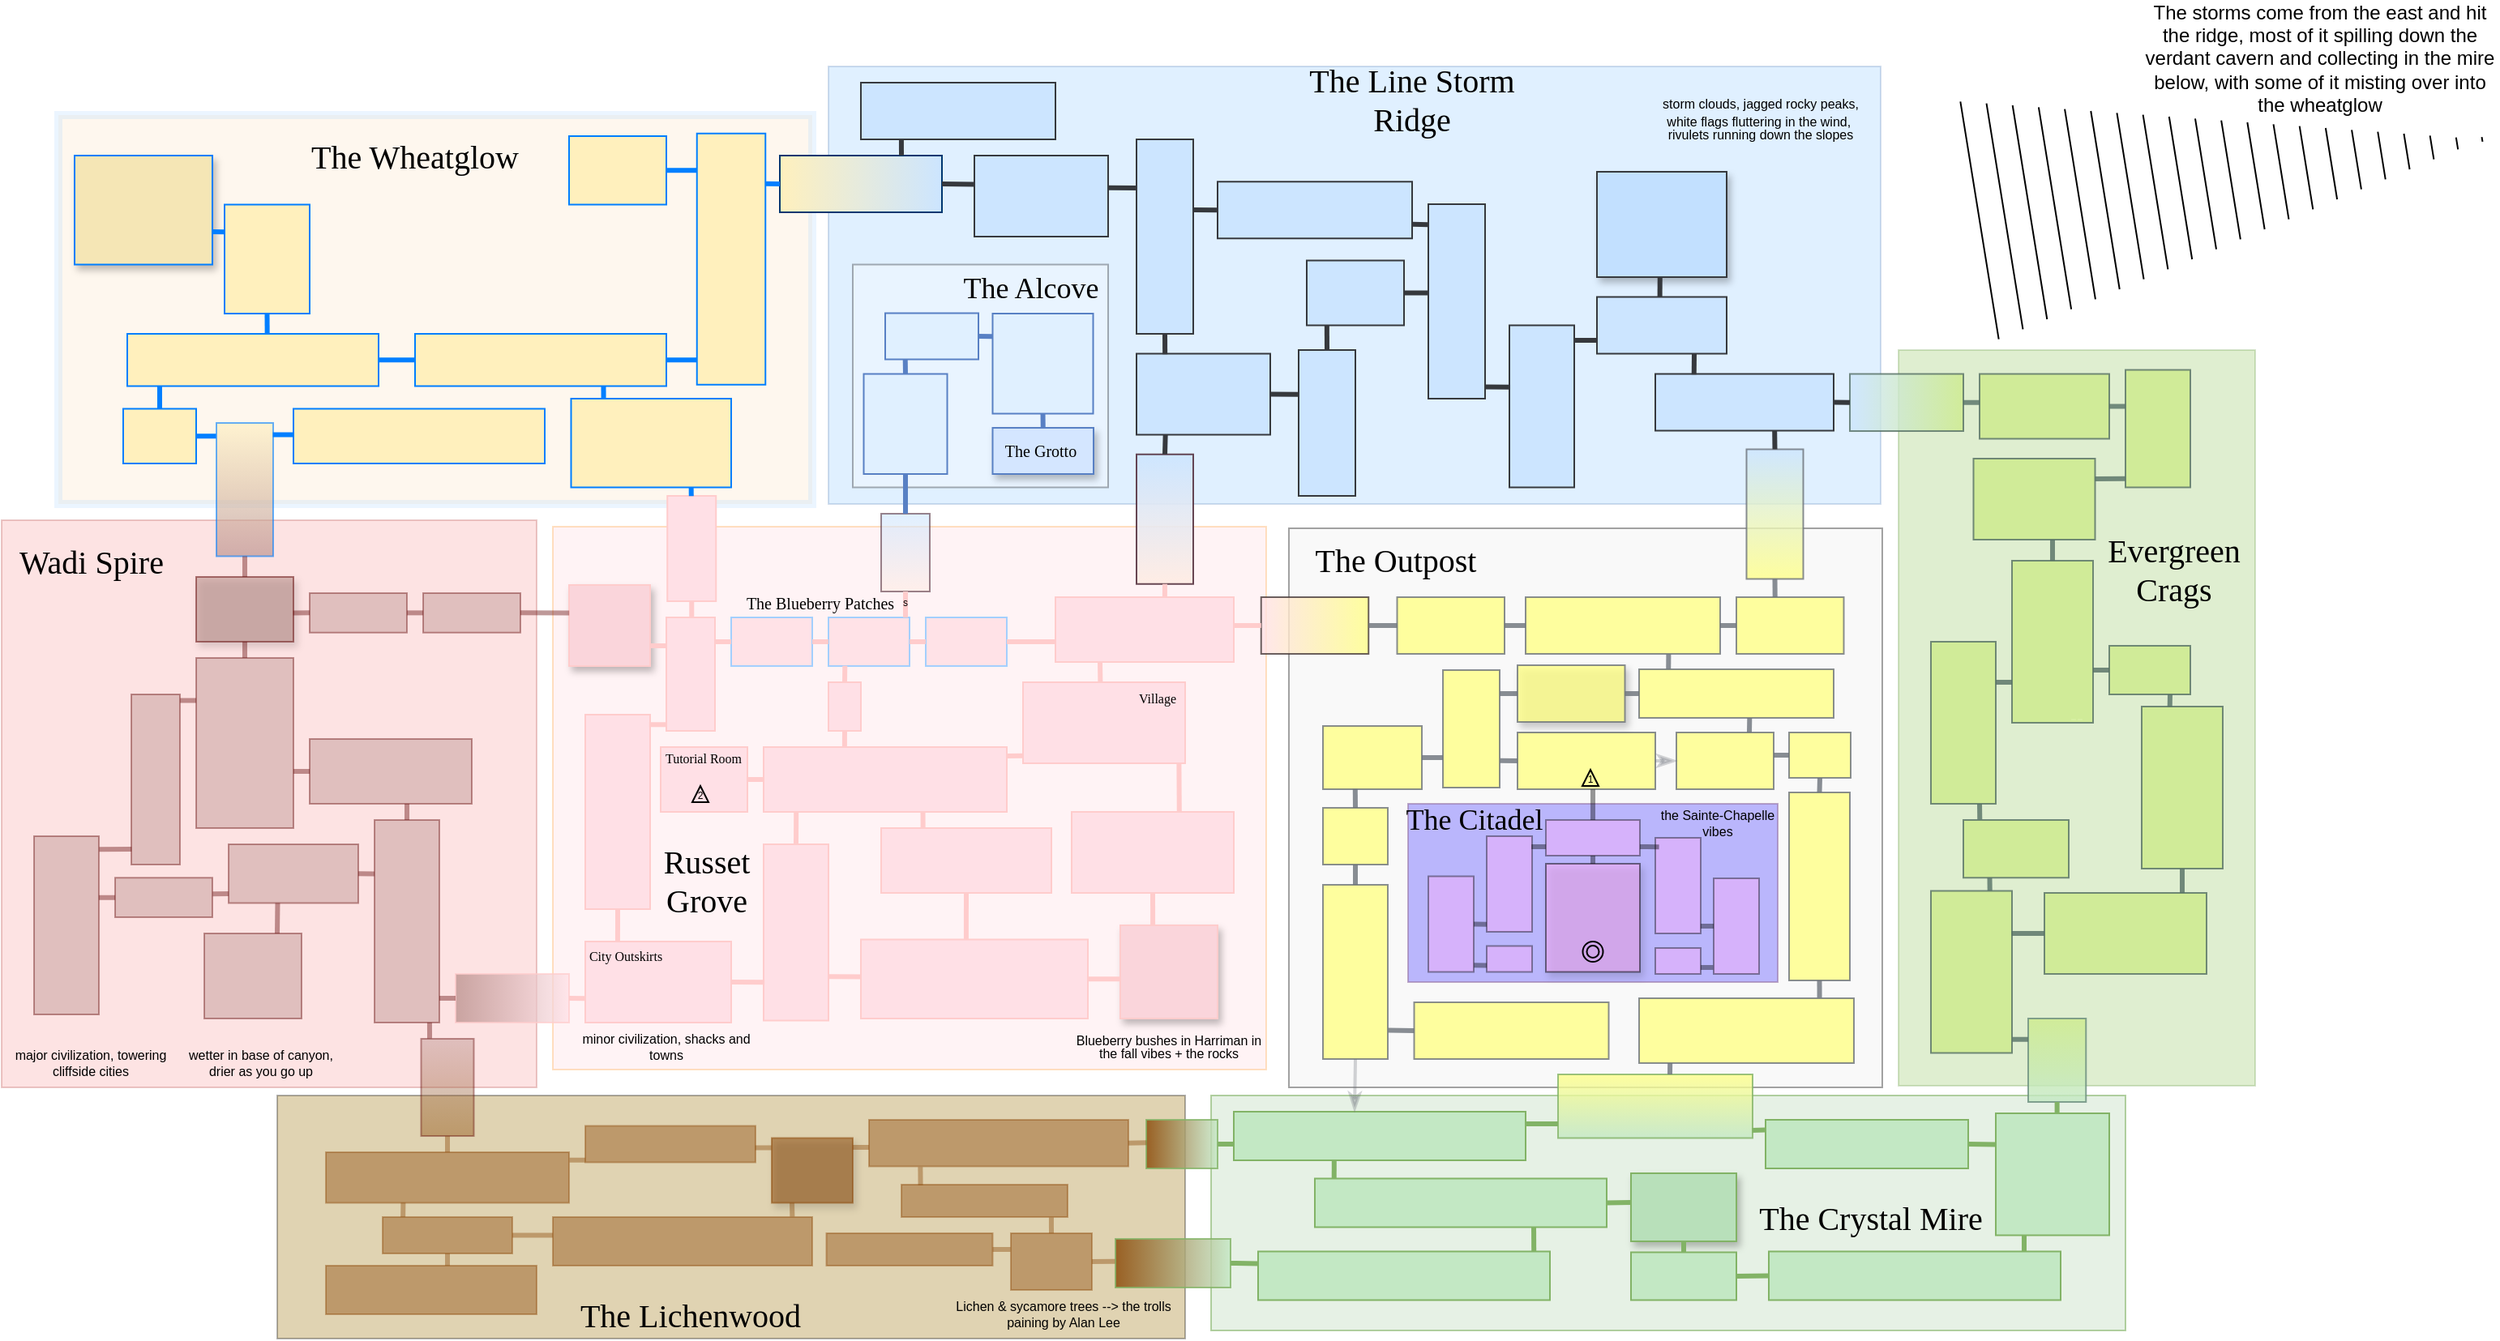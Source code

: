 <mxfile version="24.7.10">
  <diagram name="Page-1" id="x9gn3O4CqB-TzNcqPIhI">
    <mxGraphModel dx="1323" dy="687" grid="0" gridSize="10" guides="1" tooltips="1" connect="1" arrows="0" fold="1" page="1" pageScale="1" pageWidth="1600" pageHeight="900" background="none" math="0" shadow="0">
      <root>
        <mxCell id="0" />
        <mxCell id="1" parent="0" />
        <mxCell id="O9PJK0Ftn6C582rbbvPH-98" value="" style="shape=mxgraph.arrows2.wedgeArrowDashed2;html=1;bendable=0;startWidth=74.286;stepSize=15;rounded=0;" parent="1" edge="1">
          <mxGeometry width="100" height="100" relative="1" as="geometry">
            <mxPoint x="1270" y="140" as="sourcePoint" />
            <mxPoint x="1580" y="90" as="targetPoint" />
          </mxGeometry>
        </mxCell>
        <mxCell id="_NxGIT1o2lES3_lHc9sc-5" value="" style="rounded=0;whiteSpace=wrap;html=1;fillColor=#FFE0E6;strokeColor=#FFB366;strokeWidth=1;opacity=40;" parent="1" vertex="1">
          <mxGeometry x="390" y="329" width="440" height="335" as="geometry" />
        </mxCell>
        <mxCell id="O9PJK0Ftn6C582rbbvPH-3" value="-" style="rounded=0;whiteSpace=wrap;html=1;fillColor=#99CCFF;strokeColor=#6c8ebf;opacity=30;" parent="1" vertex="1">
          <mxGeometry x="560" y="45" width="649" height="270" as="geometry" />
        </mxCell>
        <mxCell id="O9PJK0Ftn6C582rbbvPH-4" value="" style="rounded=0;whiteSpace=wrap;html=1;fillColor=#f5f5f5;fontColor=#333333;strokeColor=#666666;opacity=60;" parent="1" vertex="1">
          <mxGeometry x="844" y="330" width="366" height="345" as="geometry" />
        </mxCell>
        <mxCell id="O9PJK0Ftn6C582rbbvPH-11" value="" style="rounded=0;whiteSpace=wrap;html=1;fillColor=#928AFF;strokeColor=#9673a6;opacity=60;" parent="1" vertex="1">
          <mxGeometry x="917.5" y="500" width="228" height="110" as="geometry" />
        </mxCell>
        <mxCell id="O9PJK0Ftn6C582rbbvPH-12" value="" style="rounded=0;whiteSpace=wrap;html=1;fillColor=#F8A1A1;strokeColor=#b85450;opacity=30;" parent="1" vertex="1">
          <mxGeometry x="50" y="325" width="330" height="350" as="geometry" />
        </mxCell>
        <mxCell id="O9PJK0Ftn6C582rbbvPH-13" value="" style="rounded=0;whiteSpace=wrap;html=1;fillColor=#996F00;opacity=30;" parent="1" vertex="1">
          <mxGeometry x="220" y="680" width="560" height="150" as="geometry" />
        </mxCell>
        <mxCell id="O9PJK0Ftn6C582rbbvPH-14" value="" style="rounded=0;whiteSpace=wrap;html=1;fillColor=#fad7ac;strokeColor=#99CCFF;opacity=20;strokeWidth=5;" parent="1" vertex="1">
          <mxGeometry x="85" y="75" width="465" height="240" as="geometry" />
        </mxCell>
        <mxCell id="O9PJK0Ftn6C582rbbvPH-18" value="" style="rounded=0;whiteSpace=wrap;html=1;fillColor=#FFE0E6;strokeColor=#FFCCCC;" parent="1" vertex="1">
          <mxGeometry x="580" y="583.75" width="140" height="48.75" as="geometry" />
        </mxCell>
        <mxCell id="O9PJK0Ftn6C582rbbvPH-20" value="" style="rounded=0;whiteSpace=wrap;html=1;fillColor=#FAD5DB;strokeColor=#FFCCCC;textShadow=0;shadow=1;" parent="1" vertex="1">
          <mxGeometry x="740" y="575" width="60" height="57.5" as="geometry" />
        </mxCell>
        <mxCell id="O9PJK0Ftn6C582rbbvPH-21" value="" style="rounded=0;whiteSpace=wrap;html=1;fillColor=#FFE0E6;strokeColor=#FFCCCC;" parent="1" vertex="1">
          <mxGeometry x="520" y="525" width="40" height="108.75" as="geometry" />
        </mxCell>
        <mxCell id="O9PJK0Ftn6C582rbbvPH-22" value="" style="rounded=0;whiteSpace=wrap;html=1;fillColor=#FFE0E6;strokeColor=#FFCCCC;" parent="1" vertex="1">
          <mxGeometry x="592.5" y="515" width="105" height="40" as="geometry" />
        </mxCell>
        <mxCell id="O9PJK0Ftn6C582rbbvPH-23" value="" style="rounded=0;whiteSpace=wrap;html=1;fillColor=#FFE0E6;strokeColor=#FFCCCC;" parent="1" vertex="1">
          <mxGeometry x="520" y="465" width="150" height="40" as="geometry" />
        </mxCell>
        <mxCell id="O9PJK0Ftn6C582rbbvPH-196" value="" style="rounded=0;whiteSpace=wrap;html=1;fillColor=#ffff88;strokeColor=#6C727A;opacity=80;" parent="1" vertex="1">
          <mxGeometry x="985" y="456" width="85" height="35" as="geometry" />
        </mxCell>
        <mxCell id="O9PJK0Ftn6C582rbbvPH-24" value="" style="rounded=0;whiteSpace=wrap;html=1;fillColor=#FFE0E6;strokeColor=#FFCCCC;" parent="1" vertex="1">
          <mxGeometry x="710" y="505" width="100" height="50" as="geometry" />
        </mxCell>
        <mxCell id="O9PJK0Ftn6C582rbbvPH-27" value="" style="rounded=0;whiteSpace=wrap;html=1;fillColor=#FFE0E6;strokeColor=#FFCCCC;" parent="1" vertex="1">
          <mxGeometry x="410" y="585" width="90" height="50" as="geometry" />
        </mxCell>
        <mxCell id="O9PJK0Ftn6C582rbbvPH-28" value="" style="rounded=0;whiteSpace=wrap;html=1;fillColor=#FFE0E6;strokeColor=#FFCCCC;" parent="1" vertex="1">
          <mxGeometry x="410" y="445" width="40" height="120" as="geometry" />
        </mxCell>
        <mxCell id="O9PJK0Ftn6C582rbbvPH-29" value="" style="rounded=0;whiteSpace=wrap;html=1;fillColor=#FFE0E6;strokeColor=#FFCCCC;" parent="1" vertex="1">
          <mxGeometry x="680" y="425" width="100" height="50" as="geometry" />
        </mxCell>
        <mxCell id="O9PJK0Ftn6C582rbbvPH-30" value="" style="rounded=0;whiteSpace=wrap;html=1;fillColor=#FFE0E6;strokeColor=#99CCFF;opacity=90;" parent="1" vertex="1">
          <mxGeometry x="620" y="385" width="50" height="30" as="geometry" />
        </mxCell>
        <mxCell id="O9PJK0Ftn6C582rbbvPH-31" value="" style="rounded=0;whiteSpace=wrap;html=1;fillColor=#FFE0E6;strokeColor=#99CCFF;opacity=90;" parent="1" vertex="1">
          <mxGeometry x="560" y="385" width="50" height="30" as="geometry" />
        </mxCell>
        <mxCell id="O9PJK0Ftn6C582rbbvPH-32" value="" style="rounded=0;whiteSpace=wrap;fillColor=#FFE0E6;strokeColor=#99CCFF;strokeWidth=1;opacity=90;" parent="1" vertex="1">
          <mxGeometry x="500" y="385" width="50" height="30" as="geometry" />
        </mxCell>
        <mxCell id="O9PJK0Ftn6C582rbbvPH-33" value="" style="rounded=0;whiteSpace=wrap;html=1;fillColor=#FFE0E6;strokeColor=#FFCCCC;" parent="1" vertex="1">
          <mxGeometry x="560" y="425" width="20" height="30" as="geometry" />
        </mxCell>
        <mxCell id="O9PJK0Ftn6C582rbbvPH-34" value="" style="rounded=0;whiteSpace=wrap;html=1;fillColor=#FAD5DB;strokeColor=#FFCCCC;shadow=1;" parent="1" vertex="1">
          <mxGeometry x="400" y="365" width="50" height="50" as="geometry" />
        </mxCell>
        <mxCell id="O9PJK0Ftn6C582rbbvPH-36" value="" style="rounded=0;whiteSpace=wrap;html=1;fillColor=#FFE0E6;strokeColor=#FFCCCC;" parent="1" vertex="1">
          <mxGeometry x="460" y="385" width="30" height="70" as="geometry" />
        </mxCell>
        <mxCell id="O9PJK0Ftn6C582rbbvPH-37" value="" style="rounded=0;whiteSpace=wrap;html=1;fillColor=#FFE0E6;strokeColor=#FFCCCC;" parent="1" vertex="1">
          <mxGeometry x="700" y="372.5" width="110" height="40" as="geometry" />
        </mxCell>
        <mxCell id="O9PJK0Ftn6C582rbbvPH-41" value="" style="triangle;whiteSpace=wrap;html=1;fillColor=none;direction=north;" parent="1" vertex="1">
          <mxGeometry x="1025" y="479" width="10" height="10" as="geometry" />
        </mxCell>
        <mxCell id="O9PJK0Ftn6C582rbbvPH-48" value="" style="endArrow=none;html=1;rounded=0;entryX=0;entryY=0.5;entryDx=0;entryDy=0;exitX=1;exitY=0.5;exitDx=0;exitDy=0;strokeWidth=3;strokeColor=#FFCCCC;" parent="1" source="O9PJK0Ftn6C582rbbvPH-32" target="O9PJK0Ftn6C582rbbvPH-31" edge="1">
          <mxGeometry width="50" height="50" relative="1" as="geometry">
            <mxPoint x="510" y="465" as="sourcePoint" />
            <mxPoint x="560" y="415" as="targetPoint" />
          </mxGeometry>
        </mxCell>
        <mxCell id="O9PJK0Ftn6C582rbbvPH-49" value="" style="endArrow=none;html=1;rounded=0;entryX=0;entryY=0.5;entryDx=0;entryDy=0;exitX=1;exitY=0.5;exitDx=0;exitDy=0;strokeWidth=3;strokeColor=#FFCCCC;" parent="1" source="O9PJK0Ftn6C582rbbvPH-31" target="O9PJK0Ftn6C582rbbvPH-30" edge="1">
          <mxGeometry width="50" height="50" relative="1" as="geometry">
            <mxPoint x="560" y="410" as="sourcePoint" />
            <mxPoint x="570" y="410" as="targetPoint" />
          </mxGeometry>
        </mxCell>
        <mxCell id="O9PJK0Ftn6C582rbbvPH-50" value="" style="endArrow=none;html=1;rounded=0;entryX=0;entryY=0.5;entryDx=0;entryDy=0;strokeWidth=3;strokeColor=#FFCCCC;" parent="1" target="O9PJK0Ftn6C582rbbvPH-32" edge="1">
          <mxGeometry width="50" height="50" relative="1" as="geometry">
            <mxPoint x="490" y="400" as="sourcePoint" />
            <mxPoint x="580" y="420" as="targetPoint" />
          </mxGeometry>
        </mxCell>
        <mxCell id="O9PJK0Ftn6C582rbbvPH-51" value="" style="endArrow=none;html=1;rounded=0;exitX=0.203;exitY=0.996;exitDx=0;exitDy=0;entryX=0.5;entryY=0;entryDx=0;entryDy=0;strokeWidth=3;strokeColor=#FFCCCC;exitPerimeter=0;" parent="1" source="O9PJK0Ftn6C582rbbvPH-31" target="O9PJK0Ftn6C582rbbvPH-33" edge="1">
          <mxGeometry width="50" height="50" relative="1" as="geometry">
            <mxPoint x="650" y="465" as="sourcePoint" />
            <mxPoint x="700" y="415" as="targetPoint" />
          </mxGeometry>
        </mxCell>
        <mxCell id="O9PJK0Ftn6C582rbbvPH-52" value="" style="endArrow=none;html=1;rounded=0;exitX=0.5;exitY=1;exitDx=0;exitDy=0;entryX=0.333;entryY=0.001;entryDx=0;entryDy=0;entryPerimeter=0;strokeWidth=3;strokeColor=#FFCCCC;" parent="1" source="O9PJK0Ftn6C582rbbvPH-33" target="O9PJK0Ftn6C582rbbvPH-23" edge="1">
          <mxGeometry width="50" height="50" relative="1" as="geometry">
            <mxPoint x="583" y="425" as="sourcePoint" />
            <mxPoint x="580" y="435" as="targetPoint" />
          </mxGeometry>
        </mxCell>
        <mxCell id="O9PJK0Ftn6C582rbbvPH-53" value="" style="endArrow=none;html=1;rounded=0;exitX=1.001;exitY=0.138;exitDx=0;exitDy=0;entryX=-0.001;entryY=0.907;entryDx=0;entryDy=0;strokeWidth=3;strokeColor=#FFCCCC;entryPerimeter=0;exitPerimeter=0;" parent="1" source="O9PJK0Ftn6C582rbbvPH-23" target="O9PJK0Ftn6C582rbbvPH-29" edge="1">
          <mxGeometry width="50" height="50" relative="1" as="geometry">
            <mxPoint x="650" y="465" as="sourcePoint" />
            <mxPoint x="700" y="415" as="targetPoint" />
          </mxGeometry>
        </mxCell>
        <mxCell id="O9PJK0Ftn6C582rbbvPH-54" value="" style="endArrow=none;html=1;rounded=0;exitX=0.477;exitY=0.003;exitDx=0;exitDy=0;entryX=0.25;entryY=1;entryDx=0;entryDy=0;strokeWidth=3;strokeColor=#FFCCCC;exitPerimeter=0;" parent="1" source="O9PJK0Ftn6C582rbbvPH-29" target="O9PJK0Ftn6C582rbbvPH-37" edge="1">
          <mxGeometry width="50" height="50" relative="1" as="geometry">
            <mxPoint x="650" y="465" as="sourcePoint" />
            <mxPoint x="700" y="415" as="targetPoint" />
          </mxGeometry>
        </mxCell>
        <mxCell id="O9PJK0Ftn6C582rbbvPH-55" value="" style="endArrow=none;html=1;rounded=0;entryX=0.5;entryY=0;entryDx=0;entryDy=0;exitX=0.134;exitY=1.009;exitDx=0;exitDy=0;exitPerimeter=0;strokeWidth=3;strokeColor=#FFCCCC;" parent="1" source="O9PJK0Ftn6C582rbbvPH-23" target="O9PJK0Ftn6C582rbbvPH-21" edge="1">
          <mxGeometry width="50" height="50" relative="1" as="geometry">
            <mxPoint x="620" y="575" as="sourcePoint" />
            <mxPoint x="670" y="525" as="targetPoint" />
          </mxGeometry>
        </mxCell>
        <mxCell id="O9PJK0Ftn6C582rbbvPH-56" value="" style="endArrow=none;html=1;rounded=0;exitX=0.464;exitY=0.004;exitDx=0;exitDy=0;entryX=0.5;entryY=1;entryDx=0;entryDy=0;exitPerimeter=0;strokeWidth=3;strokeColor=#FFCCCC;" parent="1" source="O9PJK0Ftn6C582rbbvPH-18" target="O9PJK0Ftn6C582rbbvPH-22" edge="1">
          <mxGeometry width="50" height="50" relative="1" as="geometry">
            <mxPoint x="620" y="575" as="sourcePoint" />
            <mxPoint x="670" y="525" as="targetPoint" />
          </mxGeometry>
        </mxCell>
        <mxCell id="O9PJK0Ftn6C582rbbvPH-57" value="" style="endArrow=none;html=1;rounded=0;exitX=0.655;exitY=1.001;exitDx=0;exitDy=0;entryX=0.246;entryY=-0.007;entryDx=0;entryDy=0;exitPerimeter=0;strokeWidth=3;strokeColor=#FFCCCC;entryPerimeter=0;" parent="1" source="O9PJK0Ftn6C582rbbvPH-23" target="O9PJK0Ftn6C582rbbvPH-22" edge="1">
          <mxGeometry width="50" height="50" relative="1" as="geometry">
            <mxPoint x="620" y="575" as="sourcePoint" />
            <mxPoint x="670" y="525" as="targetPoint" />
          </mxGeometry>
        </mxCell>
        <mxCell id="O9PJK0Ftn6C582rbbvPH-58" value="" style="endArrow=none;html=1;rounded=0;entryX=0.5;entryY=1;entryDx=0;entryDy=0;exitX=0.334;exitY=0;exitDx=0;exitDy=0;strokeColor=#FFCCCC;strokeWidth=3;exitPerimeter=0;" parent="1" source="O9PJK0Ftn6C582rbbvPH-20" target="O9PJK0Ftn6C582rbbvPH-24" edge="1">
          <mxGeometry width="50" height="50" relative="1" as="geometry">
            <mxPoint x="620" y="575" as="sourcePoint" />
            <mxPoint x="670" y="525" as="targetPoint" />
          </mxGeometry>
        </mxCell>
        <mxCell id="O9PJK0Ftn6C582rbbvPH-59" value="" style="endArrow=none;html=1;rounded=0;exitX=1;exitY=0.5;exitDx=0;exitDy=0;entryX=-0.005;entryY=0.575;entryDx=0;entryDy=0;strokeColor=#FFCCCC;strokeWidth=3;entryPerimeter=0;" parent="1" source="O9PJK0Ftn6C582rbbvPH-18" target="O9PJK0Ftn6C582rbbvPH-20" edge="1">
          <mxGeometry width="50" height="50" relative="1" as="geometry">
            <mxPoint x="620" y="575" as="sourcePoint" />
            <mxPoint x="670" y="525" as="targetPoint" />
          </mxGeometry>
        </mxCell>
        <mxCell id="O9PJK0Ftn6C582rbbvPH-60" value="" style="endArrow=none;html=1;rounded=0;exitX=1;exitY=0.75;exitDx=0;exitDy=0;entryX=0;entryY=0.471;entryDx=0;entryDy=0;strokeColor=#FFCCCC;strokeWidth=3;entryPerimeter=0;" parent="1" source="O9PJK0Ftn6C582rbbvPH-21" target="O9PJK0Ftn6C582rbbvPH-18" edge="1">
          <mxGeometry width="50" height="50" relative="1" as="geometry">
            <mxPoint x="620" y="575" as="sourcePoint" />
            <mxPoint x="670" y="525" as="targetPoint" />
          </mxGeometry>
        </mxCell>
        <mxCell id="O9PJK0Ftn6C582rbbvPH-61" value="" style="endArrow=none;html=1;rounded=0;exitX=1;exitY=0.5;exitDx=0;exitDy=0;entryX=0.014;entryY=0.783;entryDx=0;entryDy=0;strokeColor=#FFCCCC;strokeWidth=3;entryPerimeter=0;" parent="1" source="O9PJK0Ftn6C582rbbvPH-27" target="O9PJK0Ftn6C582rbbvPH-21" edge="1">
          <mxGeometry width="50" height="50" relative="1" as="geometry">
            <mxPoint x="620" y="575" as="sourcePoint" />
            <mxPoint x="670" y="525" as="targetPoint" />
          </mxGeometry>
        </mxCell>
        <mxCell id="O9PJK0Ftn6C582rbbvPH-62" value="" style="endArrow=none;html=1;rounded=0;exitX=0.5;exitY=1;exitDx=0;exitDy=0;entryX=0.222;entryY=-0.004;entryDx=0;entryDy=0;strokeWidth=3;strokeColor=#FFCCCC;entryPerimeter=0;" parent="1" source="O9PJK0Ftn6C582rbbvPH-28" target="O9PJK0Ftn6C582rbbvPH-27" edge="1">
          <mxGeometry width="50" height="50" relative="1" as="geometry">
            <mxPoint x="620" y="575" as="sourcePoint" />
            <mxPoint x="670" y="525" as="targetPoint" />
          </mxGeometry>
        </mxCell>
        <mxCell id="O9PJK0Ftn6C582rbbvPH-63" value="" style="endArrow=none;html=1;rounded=0;exitX=0.985;exitY=0.051;exitDx=0;exitDy=0;exitPerimeter=0;entryX=0.006;entryY=0.944;entryDx=0;entryDy=0;entryPerimeter=0;strokeWidth=3;strokeColor=#FFCCCC;" parent="1" source="O9PJK0Ftn6C582rbbvPH-28" target="O9PJK0Ftn6C582rbbvPH-36" edge="1">
          <mxGeometry width="50" height="50" relative="1" as="geometry">
            <mxPoint x="620" y="575" as="sourcePoint" />
            <mxPoint x="670" y="525" as="targetPoint" />
          </mxGeometry>
        </mxCell>
        <mxCell id="O9PJK0Ftn6C582rbbvPH-64" value="" style="endArrow=none;html=1;rounded=0;exitX=0.962;exitY=1;exitDx=0;exitDy=0;entryX=0.664;entryY=-0.01;entryDx=0;entryDy=0;entryPerimeter=0;strokeWidth=3;strokeColor=#FFCCCC;exitPerimeter=0;" parent="1" source="O9PJK0Ftn6C582rbbvPH-29" target="O9PJK0Ftn6C582rbbvPH-24" edge="1">
          <mxGeometry width="50" height="50" relative="1" as="geometry">
            <mxPoint x="785" y="480" as="sourcePoint" />
            <mxPoint x="780" y="500" as="targetPoint" />
          </mxGeometry>
        </mxCell>
        <mxCell id="O9PJK0Ftn6C582rbbvPH-65" value="" style="endArrow=none;html=1;rounded=0;exitX=0;exitY=0.25;exitDx=0;exitDy=0;entryX=1;entryY=0.75;entryDx=0;entryDy=0;strokeWidth=3;strokeColor=#FFCCCC;" parent="1" source="O9PJK0Ftn6C582rbbvPH-36" target="O9PJK0Ftn6C582rbbvPH-34" edge="1">
          <mxGeometry width="50" height="50" relative="1" as="geometry">
            <mxPoint x="620" y="535" as="sourcePoint" />
            <mxPoint x="670" y="485" as="targetPoint" />
          </mxGeometry>
        </mxCell>
        <mxCell id="O9PJK0Ftn6C582rbbvPH-66" value="" style="endArrow=none;html=1;rounded=0;entryX=1;entryY=0.5;entryDx=0;entryDy=0;strokeWidth=3;strokeColor=#FFCCCC;exitX=-0.002;exitY=0.689;exitDx=0;exitDy=0;exitPerimeter=0;" parent="1" source="O9PJK0Ftn6C582rbbvPH-37" target="O9PJK0Ftn6C582rbbvPH-30" edge="1">
          <mxGeometry width="50" height="50" relative="1" as="geometry">
            <mxPoint x="620" y="535" as="sourcePoint" />
            <mxPoint x="670" y="485" as="targetPoint" />
          </mxGeometry>
        </mxCell>
        <mxCell id="O9PJK0Ftn6C582rbbvPH-68" value="The Lichenwood" style="text;html=1;align=center;verticalAlign=middle;whiteSpace=wrap;rounded=0;fontSize=20;horizontal=1;fontFamily=Garamond;" parent="1" vertex="1">
          <mxGeometry x="405" y="800" width="140" height="30" as="geometry" />
        </mxCell>
        <mxCell id="O9PJK0Ftn6C582rbbvPH-70" value="&lt;font style=&quot;font-size: 20px;&quot;&gt;Russet Grove&lt;/font&gt;" style="text;html=1;align=center;verticalAlign=middle;whiteSpace=wrap;rounded=0;fontFamily=Garamond;" parent="1" vertex="1">
          <mxGeometry x="460" y="532" width="50" height="30" as="geometry" />
        </mxCell>
        <mxCell id="O9PJK0Ftn6C582rbbvPH-71" value="The Line Storm Ridge" style="text;html=1;align=center;verticalAlign=middle;whiteSpace=wrap;rounded=0;fontFamily=Garamond;fontSize=20;" parent="1" vertex="1">
          <mxGeometry x="830" y="50" width="180" height="30" as="geometry" />
        </mxCell>
        <mxCell id="O9PJK0Ftn6C582rbbvPH-72" value="&lt;p style=&quot;line-height: 100%; font-size: 8px;&quot;&gt;&lt;font style=&quot;font-size: 8px;&quot;&gt;Blueberry bushes in Harriman in the fall vibes + the rocks&lt;/font&gt;&lt;/p&gt;" style="text;html=1;align=center;verticalAlign=middle;whiteSpace=wrap;rounded=0;fontSize=8;" parent="1" vertex="1">
          <mxGeometry x="710" y="635" width="120" height="30" as="geometry" />
        </mxCell>
        <mxCell id="O9PJK0Ftn6C582rbbvPH-73" value="Lichen &amp;amp; sycamore trees --&amp;gt; the trolls paining by Alan Lee" style="text;html=1;align=center;verticalAlign=middle;whiteSpace=wrap;rounded=0;fontSize=8;" parent="1" vertex="1">
          <mxGeometry x="630" y="800" width="150" height="30" as="geometry" />
        </mxCell>
        <mxCell id="O9PJK0Ftn6C582rbbvPH-74" value="minor civilization, shacks and towns" style="text;html=1;align=center;verticalAlign=middle;whiteSpace=wrap;rounded=0;fontSize=8;" parent="1" vertex="1">
          <mxGeometry x="400" y="635" width="120" height="30" as="geometry" />
        </mxCell>
        <mxCell id="O9PJK0Ftn6C582rbbvPH-75" value="major civilization, towering cliffside cities" style="text;html=1;align=center;verticalAlign=middle;whiteSpace=wrap;rounded=0;fontSize=8;" parent="1" vertex="1">
          <mxGeometry x="50" y="645" width="110" height="30" as="geometry" />
        </mxCell>
        <mxCell id="O9PJK0Ftn6C582rbbvPH-76" value="The Outpost" style="text;html=1;align=center;verticalAlign=middle;whiteSpace=wrap;rounded=0;fontSize=20;fontFamily=Garamond;" parent="1" vertex="1">
          <mxGeometry x="855" y="334.37" width="110" height="30" as="geometry" />
        </mxCell>
        <mxCell id="O9PJK0Ftn6C582rbbvPH-77" value="The Citadel" style="text;html=1;align=center;verticalAlign=middle;whiteSpace=wrap;rounded=0;fontSize=18;fontFamily=Garamond;" parent="1" vertex="1">
          <mxGeometry x="910.75" y="495" width="95" height="30" as="geometry" />
        </mxCell>
        <mxCell id="O9PJK0Ftn6C582rbbvPH-78" value="wetter in base of canyon, drier as you go up" style="text;html=1;align=center;verticalAlign=middle;whiteSpace=wrap;rounded=0;fontSize=8;" parent="1" vertex="1">
          <mxGeometry x="160" y="645" width="100" height="30" as="geometry" />
        </mxCell>
        <mxCell id="O9PJK0Ftn6C582rbbvPH-79" value="Wadi Spire" style="text;html=1;align=center;verticalAlign=middle;resizable=0;points=[];autosize=1;strokeColor=none;fillColor=none;fontSize=20;fontFamily=Garamond;" parent="1" vertex="1">
          <mxGeometry x="50" y="330" width="110" height="40" as="geometry" />
        </mxCell>
        <mxCell id="O9PJK0Ftn6C582rbbvPH-80" value="The Wheatglow" style="text;html=1;align=center;verticalAlign=middle;whiteSpace=wrap;rounded=0;fontSize=20;fontFamily=Garamond;" parent="1" vertex="1">
          <mxGeometry x="225" y="85" width="160" height="30" as="geometry" />
        </mxCell>
        <mxCell id="O9PJK0Ftn6C582rbbvPH-81" value="" style="rounded=0;whiteSpace=wrap;html=1;fillColor=#d5e8d4;strokeColor=#82b366;opacity=60;" parent="1" vertex="1">
          <mxGeometry x="796" y="680" width="564" height="145" as="geometry" />
        </mxCell>
        <mxCell id="O9PJK0Ftn6C582rbbvPH-82" value="The Crystal Mire" style="text;html=1;align=center;verticalAlign=middle;whiteSpace=wrap;rounded=0;fontSize=20;fontFamily=Garamond;" parent="1" vertex="1">
          <mxGeometry x="1132.5" y="740" width="140" height="30" as="geometry" />
        </mxCell>
        <mxCell id="O9PJK0Ftn6C582rbbvPH-83" style="edgeStyle=orthogonalEdgeStyle;rounded=0;orthogonalLoop=1;jettySize=auto;html=1;exitX=0.5;exitY=1;exitDx=0;exitDy=0;" parent="1" source="O9PJK0Ftn6C582rbbvPH-82" target="O9PJK0Ftn6C582rbbvPH-82" edge="1">
          <mxGeometry relative="1" as="geometry" />
        </mxCell>
        <mxCell id="O9PJK0Ftn6C582rbbvPH-85" value="--" style="rounded=0;whiteSpace=wrap;html=1;fillColor=#60a917;fontColor=#ffffff;strokeColor=#2D7600;opacity=20;" parent="1" vertex="1">
          <mxGeometry x="1220" y="220" width="220" height="454" as="geometry" />
        </mxCell>
        <mxCell id="O9PJK0Ftn6C582rbbvPH-87" value="&lt;span style=&quot;font-size: 8px; text-wrap: nowrap;&quot;&gt;storm clouds, jagged rocky peaks,&lt;/span&gt;&lt;div style=&quot;line-height: 60%;&quot;&gt;&lt;span style=&quot;font-size: 8px; text-wrap: nowrap;&quot;&gt;white flags fluttering in the wind,&amp;nbsp;&lt;/span&gt;&lt;/div&gt;&lt;div style=&quot;line-height: 60%;&quot;&gt;&lt;span style=&quot;font-size: 8px; text-wrap: nowrap;&quot;&gt;rivulets running down the slopes&lt;/span&gt;&lt;/div&gt;" style="text;html=1;align=center;verticalAlign=middle;rounded=0;spacing=0;whiteSpace=wrap;labelBackgroundColor=none;" parent="1" vertex="1">
          <mxGeometry x="1070" y="50" width="130" height="50" as="geometry" />
        </mxCell>
        <mxCell id="O9PJK0Ftn6C582rbbvPH-88" value="" style="rounded=0;whiteSpace=wrap;html=1;fillColor=#F5FAFF;strokeColor=#36393d;opacity=40;textOpacity=60;" parent="1" vertex="1">
          <mxGeometry x="575" y="167.25" width="157.5" height="137.5" as="geometry" />
        </mxCell>
        <mxCell id="O9PJK0Ftn6C582rbbvPH-89" value="The Alcove" style="text;html=1;align=center;verticalAlign=middle;whiteSpace=wrap;rounded=0;fontSize=18;fontFamily=Garamond;" parent="1" vertex="1">
          <mxGeometry x="630" y="167.25" width="110" height="30" as="geometry" />
        </mxCell>
        <mxCell id="O9PJK0Ftn6C582rbbvPH-93" value="1" style="text;html=1;align=center;verticalAlign=middle;whiteSpace=wrap;rounded=0;fontSize=6;" parent="1" vertex="1">
          <mxGeometry x="1025" y="480" width="10" height="10" as="geometry" />
        </mxCell>
        <mxCell id="O9PJK0Ftn6C582rbbvPH-99" value="The storms come from the east and hit the ridge, most of it spilling down the verdant cavern and collecting in the mire below, with some of it misting over into the wheatglow" style="text;html=1;align=center;verticalAlign=middle;whiteSpace=wrap;rounded=0;" parent="1" vertex="1">
          <mxGeometry x="1370" y="25" width="220" height="30" as="geometry" />
        </mxCell>
        <mxCell id="O9PJK0Ftn6C582rbbvPH-101" value="Evergreen Crags" style="text;html=1;align=center;verticalAlign=middle;whiteSpace=wrap;rounded=0;fontSize=20;fontFamily=Garamond;" parent="1" vertex="1">
          <mxGeometry x="1360" y="340" width="60" height="30" as="geometry" />
        </mxCell>
        <mxCell id="O9PJK0Ftn6C582rbbvPH-103" value="" style="rounded=0;whiteSpace=wrap;html=1;fillColor=#B38884;fontColor=#ffffff;strokeColor=#5C0000;opacity=40;" parent="1" vertex="1">
          <mxGeometry x="70" y="520" width="40" height="110" as="geometry" />
        </mxCell>
        <mxCell id="O9PJK0Ftn6C582rbbvPH-104" value="" style="rounded=0;whiteSpace=wrap;html=1;fillColor=#B38884;fontColor=#ffffff;strokeColor=#5C0000;opacity=40;" parent="1" vertex="1">
          <mxGeometry x="170" y="410" width="60" height="105" as="geometry" />
        </mxCell>
        <mxCell id="O9PJK0Ftn6C582rbbvPH-105" value="" style="rounded=0;whiteSpace=wrap;html=1;fillColor=#B38884;fontColor=#ffffff;strokeColor=#5C0000;opacity=40;" parent="1" vertex="1">
          <mxGeometry x="280" y="510" width="40" height="125" as="geometry" />
        </mxCell>
        <mxCell id="O9PJK0Ftn6C582rbbvPH-106" value="" style="rounded=0;whiteSpace=wrap;html=1;fillColor=#B38884;fontColor=#ffffff;strokeColor=#5C0000;opacity=40;" parent="1" vertex="1">
          <mxGeometry x="130" y="432.5" width="30" height="105" as="geometry" />
        </mxCell>
        <mxCell id="O9PJK0Ftn6C582rbbvPH-107" value="" style="rounded=0;whiteSpace=wrap;html=1;fillColor=#B38884;fontColor=#ffffff;strokeColor=#5C0000;opacity=40;" parent="1" vertex="1">
          <mxGeometry x="190" y="525" width="80" height="36.25" as="geometry" />
        </mxCell>
        <mxCell id="O9PJK0Ftn6C582rbbvPH-108" value="" style="rounded=0;whiteSpace=wrap;html=1;fillColor=#B38884;fontColor=#ffffff;strokeColor=#5C0000;opacity=40;" parent="1" vertex="1">
          <mxGeometry x="240" y="460" width="100" height="40" as="geometry" />
        </mxCell>
        <mxCell id="O9PJK0Ftn6C582rbbvPH-109" value="" style="rounded=0;whiteSpace=wrap;html=1;fillColor=#B38884;fontColor=#ffffff;strokeColor=#5C0000;opacity=40;" parent="1" vertex="1">
          <mxGeometry x="240" y="370" width="60" height="24.37" as="geometry" />
        </mxCell>
        <mxCell id="O9PJK0Ftn6C582rbbvPH-110" value="" style="rounded=0;whiteSpace=wrap;html=1;fillColor=#B38884;fontColor=#ffffff;strokeColor=#5C0000;opacity=40;" parent="1" vertex="1">
          <mxGeometry x="310" y="370" width="60" height="24.37" as="geometry" />
        </mxCell>
        <mxCell id="O9PJK0Ftn6C582rbbvPH-112" value="" style="rounded=0;whiteSpace=wrap;html=1;fillColor=#B38884;fontColor=#ffffff;strokeColor=#5C0000;opacity=40;" parent="1" vertex="1">
          <mxGeometry x="120" y="545.63" width="60" height="24.37" as="geometry" />
        </mxCell>
        <mxCell id="O9PJK0Ftn6C582rbbvPH-113" value="" style="rounded=0;whiteSpace=wrap;html=1;fillColor=#B38884;fontColor=#ffffff;strokeColor=#5C0000;opacity=40;" parent="1" vertex="1">
          <mxGeometry x="175" y="580" width="60" height="52.5" as="geometry" />
        </mxCell>
        <mxCell id="O9PJK0Ftn6C582rbbvPH-114" value="" style="rounded=0;whiteSpace=wrap;html=1;fillColor=#874300;fontColor=#ffffff;strokeColor=#874300;opacity=40;" parent="1" vertex="1">
          <mxGeometry x="250" y="715" width="150" height="31.25" as="geometry" />
        </mxCell>
        <mxCell id="O9PJK0Ftn6C582rbbvPH-115" value="" style="rounded=0;whiteSpace=wrap;html=1;fillColor=#874300;fontColor=#ffffff;strokeColor=#874300;opacity=40;" parent="1" vertex="1">
          <mxGeometry x="285" y="755" width="80" height="22.5" as="geometry" />
        </mxCell>
        <mxCell id="O9PJK0Ftn6C582rbbvPH-116" value="" style="rounded=0;whiteSpace=wrap;html=1;fillColor=#874300;fontColor=#ffffff;strokeColor=#874300;opacity=40;" parent="1" vertex="1">
          <mxGeometry x="250" y="785" width="130" height="30" as="geometry" />
        </mxCell>
        <mxCell id="O9PJK0Ftn6C582rbbvPH-117" value="" style="rounded=0;whiteSpace=wrap;html=1;fillColor=#874300;fontColor=#ffffff;strokeColor=#874300;opacity=40;" parent="1" vertex="1">
          <mxGeometry x="390" y="755" width="160" height="30" as="geometry" />
        </mxCell>
        <mxCell id="O9PJK0Ftn6C582rbbvPH-118" value="" style="rounded=0;whiteSpace=wrap;html=1;fillColor=#874300;fontColor=#ffffff;strokeColor=#874300;opacity=40;" parent="1" vertex="1">
          <mxGeometry x="585" y="695" width="160" height="28.75" as="geometry" />
        </mxCell>
        <mxCell id="O9PJK0Ftn6C582rbbvPH-119" value="" style="rounded=0;whiteSpace=wrap;html=1;fillColor=#874300;fontColor=#ffffff;strokeColor=#874300;opacity=50;shadow=1;" parent="1" vertex="1">
          <mxGeometry x="525" y="706.25" width="50" height="40" as="geometry" />
        </mxCell>
        <mxCell id="O9PJK0Ftn6C582rbbvPH-120" value="" style="rounded=0;whiteSpace=wrap;html=1;fillColor=#874300;fontColor=#ffffff;strokeColor=#874300;opacity=40;" parent="1" vertex="1">
          <mxGeometry x="410" y="698.75" width="105" height="22.5" as="geometry" />
        </mxCell>
        <mxCell id="O9PJK0Ftn6C582rbbvPH-121" value="" style="rounded=0;whiteSpace=wrap;html=1;fillColor=#874300;fontColor=#ffffff;strokeColor=#874300;opacity=40;" parent="1" vertex="1">
          <mxGeometry x="558.75" y="765" width="102.5" height="20" as="geometry" />
        </mxCell>
        <mxCell id="O9PJK0Ftn6C582rbbvPH-123" value="" style="rounded=0;whiteSpace=wrap;html=1;fillColor=#874300;fontColor=#ffffff;strokeColor=#874300;opacity=40;" parent="1" vertex="1">
          <mxGeometry x="605" y="735" width="102.5" height="20" as="geometry" />
        </mxCell>
        <mxCell id="O9PJK0Ftn6C582rbbvPH-125" value="" style="rounded=0;whiteSpace=wrap;html=1;fillColor=#874300;fontColor=#ffffff;strokeColor=#874300;opacity=40;" parent="1" vertex="1">
          <mxGeometry x="672.5" y="765" width="50" height="35" as="geometry" />
        </mxCell>
        <mxCell id="O9PJK0Ftn6C582rbbvPH-126" value="The Blueberry Patches" style="text;html=1;align=center;verticalAlign=middle;whiteSpace=wrap;rounded=0;fontSize=10;fontFamily=Garamond;" parent="1" vertex="1">
          <mxGeometry x="490" y="361.25" width="130" height="30" as="geometry" />
        </mxCell>
        <mxCell id="O9PJK0Ftn6C582rbbvPH-127" value="" style="rounded=0;whiteSpace=wrap;html=1;fillColor=#C3E8C4;strokeColor=#82b366;" parent="1" vertex="1">
          <mxGeometry x="825" y="776.25" width="180" height="30" as="geometry" />
        </mxCell>
        <mxCell id="O9PJK0Ftn6C582rbbvPH-128" value="" style="rounded=0;whiteSpace=wrap;html=1;fillColor=#C3E8C4;strokeColor=#82b366;" parent="1" vertex="1">
          <mxGeometry x="860" y="731.25" width="180" height="30" as="geometry" />
        </mxCell>
        <mxCell id="O9PJK0Ftn6C582rbbvPH-129" value="" style="rounded=0;whiteSpace=wrap;html=1;fillColor=#C3E8C4;strokeColor=#82b366;" parent="1" vertex="1">
          <mxGeometry x="1138" y="695" width="125" height="30" as="geometry" />
        </mxCell>
        <mxCell id="O9PJK0Ftn6C582rbbvPH-130" value="" style="rounded=0;whiteSpace=wrap;html=1;fillColor=#B8E0BA;strokeColor=#82b366;shadow=1;" parent="1" vertex="1">
          <mxGeometry x="1055" y="728" width="65" height="42" as="geometry" />
        </mxCell>
        <mxCell id="O9PJK0Ftn6C582rbbvPH-131" value="" style="rounded=0;whiteSpace=wrap;html=1;fillColor=#C3E8C4;strokeColor=#82b366;" parent="1" vertex="1">
          <mxGeometry x="810" y="690" width="180" height="30" as="geometry" />
        </mxCell>
        <mxCell id="O9PJK0Ftn6C582rbbvPH-132" value="" style="rounded=0;whiteSpace=wrap;html=1;fillColor=#C3E8C4;strokeColor=#82b366;" parent="1" vertex="1">
          <mxGeometry x="1140" y="776.25" width="180" height="30" as="geometry" />
        </mxCell>
        <mxCell id="O9PJK0Ftn6C582rbbvPH-134" value="" style="rounded=0;whiteSpace=wrap;html=1;fillColor=#C3E8C4;strokeColor=#82b366;" parent="1" vertex="1">
          <mxGeometry x="1280" y="691" width="70" height="75.25" as="geometry" />
        </mxCell>
        <mxCell id="O9PJK0Ftn6C582rbbvPH-135" value="" style="rounded=0;whiteSpace=wrap;html=1;fillColor=#B38884;gradientColor=#874300;strokeColor=#5C0000;opacity=40;" parent="1" vertex="1">
          <mxGeometry x="308.75" y="645" width="32.5" height="60" as="geometry" />
        </mxCell>
        <mxCell id="O9PJK0Ftn6C582rbbvPH-136" value="" style="rounded=0;whiteSpace=wrap;html=1;fillColor=#B38884;gradientColor=#FFE0E6;strokeColor=#FFCCCC;gradientDirection=east;opacity=70;" parent="1" vertex="1">
          <mxGeometry x="330" y="605" width="70" height="30" as="geometry" />
        </mxCell>
        <mxCell id="O9PJK0Ftn6C582rbbvPH-140" value="" style="rounded=0;whiteSpace=wrap;html=1;fillColor=#cdeb8b;strokeColor=#557065;opacity=80;" parent="1" vertex="1">
          <mxGeometry x="1240" y="553.75" width="50" height="100" as="geometry" />
        </mxCell>
        <mxCell id="O9PJK0Ftn6C582rbbvPH-141" value="" style="rounded=0;whiteSpace=wrap;html=1;fillColor=#cdeb8b;strokeColor=#557065;direction=south;opacity=80;" parent="1" vertex="1">
          <mxGeometry x="1310" y="555" width="100" height="50" as="geometry" />
        </mxCell>
        <mxCell id="O9PJK0Ftn6C582rbbvPH-142" value="" style="rounded=0;whiteSpace=wrap;html=1;fillColor=#cdeb8b;strokeColor=#557065;opacity=80;shadow=0;glass=0;" parent="1" vertex="1">
          <mxGeometry x="1370" y="440" width="50" height="100" as="geometry" />
        </mxCell>
        <mxCell id="O9PJK0Ftn6C582rbbvPH-143" value="" style="rounded=0;whiteSpace=wrap;html=1;fillColor=#cdeb8b;strokeColor=#557065;opacity=80;" parent="1" vertex="1">
          <mxGeometry x="1260" y="510" width="65" height="35.63" as="geometry" />
        </mxCell>
        <mxCell id="O9PJK0Ftn6C582rbbvPH-144" value="" style="rounded=0;whiteSpace=wrap;html=1;fillColor=#cdeb8b;strokeColor=#557065;opacity=80;" parent="1" vertex="1">
          <mxGeometry x="1240" y="400" width="40" height="100" as="geometry" />
        </mxCell>
        <mxCell id="O9PJK0Ftn6C582rbbvPH-145" value="" style="rounded=0;whiteSpace=wrap;html=1;fillColor=#cdeb8b;strokeColor=#557065;opacity=80;" parent="1" vertex="1">
          <mxGeometry x="1290" y="350" width="50" height="100" as="geometry" />
        </mxCell>
        <mxCell id="O9PJK0Ftn6C582rbbvPH-146" value="" style="rounded=0;whiteSpace=wrap;html=1;fillColor=#cdeb8b;strokeColor=#557065;opacity=80;" parent="1" vertex="1">
          <mxGeometry x="1350" y="402.5" width="50" height="30" as="geometry" />
        </mxCell>
        <mxCell id="O9PJK0Ftn6C582rbbvPH-149" value="" style="rounded=0;whiteSpace=wrap;html=1;fillColor=#cdeb8b;strokeColor=#557065;opacity=80;direction=south;" parent="1" vertex="1">
          <mxGeometry x="1266.25" y="287" width="75" height="50" as="geometry" />
        </mxCell>
        <mxCell id="O9PJK0Ftn6C582rbbvPH-150" value="" style="rounded=0;whiteSpace=wrap;html=1;fillColor=#cdeb8b;strokeColor=#557065;opacity=80;direction=south;" parent="1" vertex="1">
          <mxGeometry x="1360" y="232.25" width="40" height="72.5" as="geometry" />
        </mxCell>
        <mxCell id="O9PJK0Ftn6C582rbbvPH-151" value="" style="rounded=0;whiteSpace=wrap;html=1;fillColor=#cdeb8b;strokeColor=#557065;opacity=80;direction=west;gradientColor=#CCE5FF;gradientDirection=east;" parent="1" vertex="1">
          <mxGeometry x="1190" y="234.75" width="70" height="35.25" as="geometry" />
        </mxCell>
        <mxCell id="O9PJK0Ftn6C582rbbvPH-152" value="" style="rounded=0;whiteSpace=wrap;html=1;fillColor=#cdeb8b;strokeColor=#557065;opacity=80;direction=west;" parent="1" vertex="1">
          <mxGeometry x="1270" y="234.75" width="80" height="40" as="geometry" />
        </mxCell>
        <mxCell id="O9PJK0Ftn6C582rbbvPH-153" value="" style="rounded=0;whiteSpace=wrap;html=1;fillColor=#FFF0BD;strokeColor=#007FFF;" parent="1" vertex="1">
          <mxGeometry x="230" y="256.25" width="155" height="33.75" as="geometry" />
        </mxCell>
        <mxCell id="O9PJK0Ftn6C582rbbvPH-155" value="" style="rounded=0;whiteSpace=wrap;html=1;fillColor=#F5E6B5;strokeColor=#007FFF;shadow=1;" parent="1" vertex="1">
          <mxGeometry x="95" y="100" width="85" height="67.25" as="geometry" />
        </mxCell>
        <mxCell id="O9PJK0Ftn6C582rbbvPH-156" value="" style="rounded=0;whiteSpace=wrap;html=1;fillColor=#FFF0BD;strokeColor=#007FFF;" parent="1" vertex="1">
          <mxGeometry x="125" y="256.25" width="45" height="33.75" as="geometry" />
        </mxCell>
        <mxCell id="O9PJK0Ftn6C582rbbvPH-157" value="" style="rounded=0;whiteSpace=wrap;html=1;fillColor=#FFF0BD;strokeColor=#007FFF;opacity=60;gradientColor=#B38884;" parent="1" vertex="1">
          <mxGeometry x="182.5" y="265" width="35" height="82.25" as="geometry" />
        </mxCell>
        <mxCell id="O9PJK0Ftn6C582rbbvPH-158" value="" style="rounded=0;whiteSpace=wrap;html=1;fillColor=#FFF0BD;strokeColor=#007FFF;" parent="1" vertex="1">
          <mxGeometry x="127.5" y="210" width="155" height="32.25" as="geometry" />
        </mxCell>
        <mxCell id="O9PJK0Ftn6C582rbbvPH-159" value="" style="rounded=0;whiteSpace=wrap;html=1;fillColor=#FFF0BD;strokeColor=#007FFF;" parent="1" vertex="1">
          <mxGeometry x="187.5" y="130.25" width="52.5" height="67.25" as="geometry" />
        </mxCell>
        <mxCell id="O9PJK0Ftn6C582rbbvPH-160" value="" style="rounded=0;whiteSpace=wrap;html=1;fillColor=#FFF0BD;strokeColor=#007FFF;direction=south;" parent="1" vertex="1">
          <mxGeometry x="478.875" y="86.375" width="42.25" height="155" as="geometry" />
        </mxCell>
        <mxCell id="O9PJK0Ftn6C582rbbvPH-161" value="" style="rounded=0;whiteSpace=wrap;html=1;fillColor=#FFF0BD;strokeColor=#007FFF;" parent="1" vertex="1">
          <mxGeometry x="305" y="210" width="155" height="32.25" as="geometry" />
        </mxCell>
        <mxCell id="O9PJK0Ftn6C582rbbvPH-163" value="" style="rounded=0;whiteSpace=wrap;html=1;fillColor=#FFF0BD;strokeColor=#007FFF;" parent="1" vertex="1">
          <mxGeometry x="401.25" y="250" width="98.75" height="54.75" as="geometry" />
        </mxCell>
        <mxCell id="O9PJK0Ftn6C582rbbvPH-165" value="" style="rounded=0;whiteSpace=wrap;html=1;fillColor=#FFF0BD;strokeColor=#007FFF;" parent="1" vertex="1">
          <mxGeometry x="400" y="88" width="60" height="42.25" as="geometry" />
        </mxCell>
        <mxCell id="O9PJK0Ftn6C582rbbvPH-168" value="" style="rounded=0;whiteSpace=wrap;html=1;fillColor=#cce5ff;strokeColor=#36393d;" parent="1" vertex="1">
          <mxGeometry x="580" y="55" width="120" height="35" as="geometry" />
        </mxCell>
        <mxCell id="O9PJK0Ftn6C582rbbvPH-172" style="edgeStyle=orthogonalEdgeStyle;rounded=0;orthogonalLoop=1;jettySize=auto;html=1;exitX=0.5;exitY=1;exitDx=0;exitDy=0;" parent="1" source="O9PJK0Ftn6C582rbbvPH-71" target="O9PJK0Ftn6C582rbbvPH-71" edge="1">
          <mxGeometry relative="1" as="geometry" />
        </mxCell>
        <mxCell id="O9PJK0Ftn6C582rbbvPH-173" value="" style="rounded=0;whiteSpace=wrap;html=1;fillColor=#cce5ff;strokeColor=#36393d;" parent="1" vertex="1">
          <mxGeometry x="800" y="116.13" width="120" height="35" as="geometry" />
        </mxCell>
        <mxCell id="O9PJK0Ftn6C582rbbvPH-174" value="" style="rounded=0;whiteSpace=wrap;html=1;fillColor=#cce5ff;strokeColor=#36393d;" parent="1" vertex="1">
          <mxGeometry x="1070" y="234.75" width="110" height="35" as="geometry" />
        </mxCell>
        <mxCell id="O9PJK0Ftn6C582rbbvPH-175" value="" style="rounded=0;whiteSpace=wrap;html=1;fillColor=#cce5ff;strokeColor=#36393d;" parent="1" vertex="1">
          <mxGeometry x="980" y="204.75" width="40" height="100" as="geometry" />
        </mxCell>
        <mxCell id="O9PJK0Ftn6C582rbbvPH-176" value="" style="rounded=0;whiteSpace=wrap;html=1;fillColor=#cce5ff;strokeColor=#36393d;direction=south;" parent="1" vertex="1">
          <mxGeometry x="750" y="90" width="35" height="120" as="geometry" />
        </mxCell>
        <mxCell id="O9PJK0Ftn6C582rbbvPH-177" value="" style="rounded=0;whiteSpace=wrap;html=1;fillColor=#cce5ff;strokeColor=#36393d;direction=west;" parent="1" vertex="1">
          <mxGeometry x="650" y="100" width="82.5" height="50" as="geometry" />
        </mxCell>
        <mxCell id="O9PJK0Ftn6C582rbbvPH-178" value="" style="rounded=0;whiteSpace=wrap;html=1;fillColor=#cce5ff;strokeColor=#36393d;direction=south;" parent="1" vertex="1">
          <mxGeometry x="930" y="130" width="35" height="120" as="geometry" />
        </mxCell>
        <mxCell id="O9PJK0Ftn6C582rbbvPH-179" value="" style="rounded=0;whiteSpace=wrap;html=1;fillColor=#cce5ff;strokeColor=#36393d;direction=south;" parent="1" vertex="1">
          <mxGeometry x="855" y="164.75" width="60" height="40" as="geometry" />
        </mxCell>
        <mxCell id="O9PJK0Ftn6C582rbbvPH-180" value="" style="rounded=0;whiteSpace=wrap;html=1;fillColor=#cce5ff;strokeColor=#36393d;direction=west;" parent="1" vertex="1">
          <mxGeometry x="750" y="222.25" width="82.5" height="50" as="geometry" />
        </mxCell>
        <mxCell id="O9PJK0Ftn6C582rbbvPH-181" value="" style="rounded=0;whiteSpace=wrap;html=1;fillColor=#cce5ff;strokeColor=#36393d;direction=south;" parent="1" vertex="1">
          <mxGeometry x="850" y="220" width="35" height="90" as="geometry" />
        </mxCell>
        <mxCell id="O9PJK0Ftn6C582rbbvPH-182" value="" style="rounded=0;whiteSpace=wrap;html=1;fillColor=#cce5ff;strokeColor=#36393d;" parent="1" vertex="1">
          <mxGeometry x="1034" y="187.25" width="80" height="35" as="geometry" />
        </mxCell>
        <mxCell id="O9PJK0Ftn6C582rbbvPH-183" value="" style="rounded=0;whiteSpace=wrap;html=1;fillColor=#CCE5FF;strokeColor=#6C727A;opacity=80;direction=south;gradientColor=#FFFF88;gradientDirection=east;" parent="1" vertex="1">
          <mxGeometry x="1126.25" y="281.25" width="35" height="80" as="geometry" />
        </mxCell>
        <mxCell id="O9PJK0Ftn6C582rbbvPH-184" value="" style="rounded=0;whiteSpace=wrap;html=1;fillColor=#ffff88;strokeColor=#6C727A;opacity=80;" parent="1" vertex="1">
          <mxGeometry x="990" y="372.5" width="120" height="35" as="geometry" />
        </mxCell>
        <mxCell id="O9PJK0Ftn6C582rbbvPH-185" value="" style="rounded=0;whiteSpace=wrap;html=1;fillColor=#cce5ff;strokeColor=#003770;gradientColor=#FFF0BD;gradientDirection=west;" parent="1" vertex="1">
          <mxGeometry x="530" y="100" width="100" height="35" as="geometry" />
        </mxCell>
        <mxCell id="O9PJK0Ftn6C582rbbvPH-186" value="" style="rounded=0;whiteSpace=wrap;html=1;fillColor=#C2E0FF;strokeColor=#36393d;shadow=1;" parent="1" vertex="1">
          <mxGeometry x="1034" y="110" width="80" height="65" as="geometry" />
        </mxCell>
        <mxCell id="O9PJK0Ftn6C582rbbvPH-187" value="" style="rounded=0;whiteSpace=wrap;html=1;fillColor=#B38881;fontColor=#ffffff;strokeColor=#5C0000;opacity=50;shadow=1;" parent="1" vertex="1">
          <mxGeometry x="170" y="360" width="60" height="40" as="geometry" />
        </mxCell>
        <mxCell id="O9PJK0Ftn6C582rbbvPH-191" value="Village" style="text;html=1;align=center;verticalAlign=middle;whiteSpace=wrap;rounded=0;fontSize=8;fontFamily=Times New Roman;" parent="1" vertex="1">
          <mxGeometry x="732.5" y="420" width="60" height="30" as="geometry" />
        </mxCell>
        <mxCell id="O9PJK0Ftn6C582rbbvPH-192" value="City Outskirts" style="text;html=1;align=center;verticalAlign=middle;whiteSpace=wrap;rounded=0;fontSize=8;fontFamily=Times New Roman;" parent="1" vertex="1">
          <mxGeometry x="405" y="583.75" width="60" height="20" as="geometry" />
        </mxCell>
        <mxCell id="O9PJK0Ftn6C582rbbvPH-194" value="" style="rounded=0;whiteSpace=wrap;html=1;fillColor=#FFE0E6;strokeColor=#FFCCCC;" parent="1" vertex="1">
          <mxGeometry x="460.62" y="310" width="30" height="65" as="geometry" />
        </mxCell>
        <mxCell id="O9PJK0Ftn6C582rbbvPH-195" value="" style="rounded=0;whiteSpace=wrap;html=1;fillColor=#cce5ff;strokeColor=#573441;direction=south;gradientColor=#FFECE3;gradientDirection=east;opacity=90;" parent="1" vertex="1">
          <mxGeometry x="750" y="284.37" width="35" height="80" as="geometry" />
        </mxCell>
        <mxCell id="O9PJK0Ftn6C582rbbvPH-197" value="" style="rounded=0;whiteSpace=wrap;html=1;fillColor=#ffff88;strokeColor=#6C727A;opacity=80;direction=south;" parent="1" vertex="1">
          <mxGeometry x="1152.5" y="493" width="37.5" height="116" as="geometry" />
        </mxCell>
        <mxCell id="O9PJK0Ftn6C582rbbvPH-201" value="" style="rounded=0;whiteSpace=wrap;html=1;fillColor=#ffff88;strokeColor=#6C727A;opacity=80;" parent="1" vertex="1">
          <mxGeometry x="1060" y="620" width="132.5" height="40" as="geometry" />
        </mxCell>
        <mxCell id="O9PJK0Ftn6C582rbbvPH-202" value="" style="rounded=0;whiteSpace=wrap;html=1;fillColor=#ffff88;strokeColor=#6C727A;opacity=80;direction=south;" parent="1" vertex="1">
          <mxGeometry x="865" y="550" width="40" height="107.5" as="geometry" />
        </mxCell>
        <mxCell id="O9PJK0Ftn6C582rbbvPH-203" value="" style="rounded=0;whiteSpace=wrap;html=1;fillColor=#ffff88;strokeColor=#6C727A;opacity=80;direction=west;" parent="1" vertex="1">
          <mxGeometry x="1060" y="417" width="120" height="30" as="geometry" />
        </mxCell>
        <mxCell id="O9PJK0Ftn6C582rbbvPH-204" value="" style="rounded=0;whiteSpace=wrap;html=1;fillColor=#ffff88;strokeColor=#6C727A;opacity=80;" parent="1" vertex="1">
          <mxGeometry x="1083" y="456" width="60" height="35" as="geometry" />
        </mxCell>
        <mxCell id="O9PJK0Ftn6C582rbbvPH-205" value="" style="rounded=0;whiteSpace=wrap;html=1;fillColor=#ffff88;strokeColor=#6C727A;opacity=80;" parent="1" vertex="1">
          <mxGeometry x="1120" y="372.5" width="66.25" height="35" as="geometry" />
        </mxCell>
        <mxCell id="O9PJK0Ftn6C582rbbvPH-206" value="" style="rounded=0;whiteSpace=wrap;html=1;fillColor=#ffff88;strokeColor=#6C727A;opacity=80;" parent="1" vertex="1">
          <mxGeometry x="921.25" y="622.5" width="120" height="35" as="geometry" />
        </mxCell>
        <mxCell id="O9PJK0Ftn6C582rbbvPH-207" value="" style="rounded=0;whiteSpace=wrap;html=1;fillColor=#ffff88;strokeColor=#82B366;opacity=80;gradientColor=#C3E8C4;gradientDirection=south;" parent="1" vertex="1">
          <mxGeometry x="1010" y="667" width="120" height="39.25" as="geometry" />
        </mxCell>
        <mxCell id="O9PJK0Ftn6C582rbbvPH-208" value="" style="rounded=0;whiteSpace=wrap;html=1;fillColor=#ffff88;strokeColor=#6C727A;opacity=80;direction=south;" parent="1" vertex="1">
          <mxGeometry x="939" y="417.5" width="35" height="72.5" as="geometry" />
        </mxCell>
        <mxCell id="O9PJK0Ftn6C582rbbvPH-209" value="" style="rounded=0;whiteSpace=wrap;html=1;fillColor=#ffff88;strokeColor=#473A3A;opacity=80;gradientColor=#FFE0E6;gradientDirection=west;" parent="1" vertex="1">
          <mxGeometry x="826.87" y="372.5" width="66.25" height="35" as="geometry" />
        </mxCell>
        <mxCell id="O9PJK0Ftn6C582rbbvPH-210" value="" style="rounded=0;whiteSpace=wrap;html=1;fillColor=#ffff88;strokeColor=#6C727A;opacity=80;direction=west;" parent="1" vertex="1">
          <mxGeometry x="865" y="452" width="61.01" height="39" as="geometry" />
        </mxCell>
        <mxCell id="O9PJK0Ftn6C582rbbvPH-211" value="" style="rounded=0;whiteSpace=wrap;html=1;fillColor=#ffff88;strokeColor=#6C727A;opacity=80;" parent="1" vertex="1">
          <mxGeometry x="865" y="502.5" width="40" height="35" as="geometry" />
        </mxCell>
        <mxCell id="O9PJK0Ftn6C582rbbvPH-212" value="" style="rounded=0;whiteSpace=wrap;html=1;fillColor=#ffff88;strokeColor=#6C727A;opacity=80;" parent="1" vertex="1">
          <mxGeometry x="910.75" y="372.5" width="66.25" height="35" as="geometry" />
        </mxCell>
        <mxCell id="O9PJK0Ftn6C582rbbvPH-213" value="" style="endArrow=none;html=1;rounded=0;strokeWidth=3;strokeColor=#5C0000;opacity=40;entryX=0;entryY=0.5;entryDx=0;entryDy=0;exitX=0.997;exitY=0.556;exitDx=0;exitDy=0;exitPerimeter=0;" parent="1" source="O9PJK0Ftn6C582rbbvPH-187" edge="1">
          <mxGeometry width="50" height="50" relative="1" as="geometry">
            <mxPoint x="230" y="382" as="sourcePoint" />
            <mxPoint x="240" y="382.185" as="targetPoint" />
          </mxGeometry>
        </mxCell>
        <mxCell id="O9PJK0Ftn6C582rbbvPH-214" value="" style="endArrow=none;html=1;rounded=0;strokeWidth=3;strokeColor=#5C0000;opacity=40;entryX=0;entryY=0.5;entryDx=0;entryDy=0;exitX=1;exitY=0.5;exitDx=0;exitDy=0;" parent="1" source="O9PJK0Ftn6C582rbbvPH-109" target="O9PJK0Ftn6C582rbbvPH-110" edge="1">
          <mxGeometry width="50" height="50" relative="1" as="geometry">
            <mxPoint x="300" y="382.09" as="sourcePoint" />
            <mxPoint x="310" y="382.275" as="targetPoint" />
          </mxGeometry>
        </mxCell>
        <mxCell id="O9PJK0Ftn6C582rbbvPH-215" value="" style="endArrow=none;html=1;rounded=0;strokeWidth=3;strokeColor=#5C0000;opacity=40;exitX=1;exitY=0.5;exitDx=0;exitDy=0;entryX=0.002;entryY=0.345;entryDx=0;entryDy=0;entryPerimeter=0;" parent="1" source="O9PJK0Ftn6C582rbbvPH-110" target="O9PJK0Ftn6C582rbbvPH-34" edge="1">
          <mxGeometry width="50" height="50" relative="1" as="geometry">
            <mxPoint x="380" y="382.14" as="sourcePoint" />
            <mxPoint x="400" y="382" as="targetPoint" />
          </mxGeometry>
        </mxCell>
        <mxCell id="O9PJK0Ftn6C582rbbvPH-216" value="" style="endArrow=none;html=1;rounded=0;strokeWidth=3;strokeColor=#5C0000;opacity=40;exitX=0.5;exitY=1;exitDx=0;exitDy=0;entryX=0.5;entryY=0;entryDx=0;entryDy=0;" parent="1" source="O9PJK0Ftn6C582rbbvPH-157" target="O9PJK0Ftn6C582rbbvPH-187" edge="1">
          <mxGeometry width="50" height="50" relative="1" as="geometry">
            <mxPoint x="190" y="350" as="sourcePoint" />
            <mxPoint x="220" y="350" as="targetPoint" />
          </mxGeometry>
        </mxCell>
        <mxCell id="O9PJK0Ftn6C582rbbvPH-217" value="" style="endArrow=none;html=1;rounded=0;strokeWidth=3;strokeColor=#5C0000;opacity=40;exitX=0.5;exitY=1;exitDx=0;exitDy=0;" parent="1" source="O9PJK0Ftn6C582rbbvPH-187" edge="1">
          <mxGeometry width="50" height="50" relative="1" as="geometry">
            <mxPoint x="199.94" y="402" as="sourcePoint" />
            <mxPoint x="200" y="410" as="targetPoint" />
          </mxGeometry>
        </mxCell>
        <mxCell id="O9PJK0Ftn6C582rbbvPH-218" value="" style="endArrow=none;html=1;rounded=0;strokeWidth=3;strokeColor=#5C0000;opacity=40;exitX=0;exitY=0.25;exitDx=0;exitDy=0;entryX=1.003;entryY=0.036;entryDx=0;entryDy=0;entryPerimeter=0;" parent="1" source="O9PJK0Ftn6C582rbbvPH-104" target="O9PJK0Ftn6C582rbbvPH-106" edge="1">
          <mxGeometry width="50" height="50" relative="1" as="geometry">
            <mxPoint x="199.94" y="517" as="sourcePoint" />
            <mxPoint x="200" y="530" as="targetPoint" />
          </mxGeometry>
        </mxCell>
        <mxCell id="O9PJK0Ftn6C582rbbvPH-219" value="" style="endArrow=none;html=1;rounded=0;strokeWidth=3;strokeColor=#5C0000;opacity=40;exitX=1;exitY=0.667;exitDx=0;exitDy=0;entryX=0;entryY=0.5;entryDx=0;entryDy=0;exitPerimeter=0;" parent="1" source="O9PJK0Ftn6C582rbbvPH-104" target="O9PJK0Ftn6C582rbbvPH-108" edge="1">
          <mxGeometry width="50" height="50" relative="1" as="geometry">
            <mxPoint x="240" y="485" as="sourcePoint" />
            <mxPoint x="240" y="495" as="targetPoint" />
          </mxGeometry>
        </mxCell>
        <mxCell id="O9PJK0Ftn6C582rbbvPH-220" value="" style="endArrow=none;html=1;rounded=0;strokeWidth=3;strokeColor=#5C0000;opacity=40;entryX=0.5;entryY=0;entryDx=0;entryDy=0;" parent="1" target="O9PJK0Ftn6C582rbbvPH-105" edge="1">
          <mxGeometry width="50" height="50" relative="1" as="geometry">
            <mxPoint x="300" y="500" as="sourcePoint" />
            <mxPoint x="322.5" y="504.88" as="targetPoint" />
          </mxGeometry>
        </mxCell>
        <mxCell id="O9PJK0Ftn6C582rbbvPH-221" value="" style="endArrow=none;html=1;rounded=0;strokeWidth=3;strokeColor=#5C0000;opacity=40;exitX=1.003;exitY=0.41;exitDx=0;exitDy=0;entryX=-0.001;entryY=0.841;entryDx=0;entryDy=0;entryPerimeter=0;exitPerimeter=0;" parent="1" source="O9PJK0Ftn6C582rbbvPH-112" target="O9PJK0Ftn6C582rbbvPH-107" edge="1">
          <mxGeometry width="50" height="50" relative="1" as="geometry">
            <mxPoint x="210" y="525" as="sourcePoint" />
            <mxPoint x="210" y="535" as="targetPoint" />
          </mxGeometry>
        </mxCell>
        <mxCell id="O9PJK0Ftn6C582rbbvPH-223" value="" style="endArrow=none;html=1;rounded=0;strokeWidth=3;strokeColor=#5C0000;opacity=40;exitX=0;exitY=0.5;exitDx=0;exitDy=0;entryX=0.999;entryY=0.344;entryDx=0;entryDy=0;entryPerimeter=0;" parent="1" source="O9PJK0Ftn6C582rbbvPH-112" target="O9PJK0Ftn6C582rbbvPH-103" edge="1">
          <mxGeometry width="50" height="50" relative="1" as="geometry">
            <mxPoint x="155" y="556" as="sourcePoint" />
            <mxPoint x="155" y="548" as="targetPoint" />
          </mxGeometry>
        </mxCell>
        <mxCell id="O9PJK0Ftn6C582rbbvPH-224" value="" style="endArrow=none;html=1;rounded=0;strokeWidth=3;strokeColor=#5C0000;opacity=40;exitX=0.004;exitY=0.91;exitDx=0;exitDy=0;entryX=1.004;entryY=0.074;entryDx=0;entryDy=0;entryPerimeter=0;exitPerimeter=0;" parent="1" source="O9PJK0Ftn6C582rbbvPH-106" target="O9PJK0Ftn6C582rbbvPH-103" edge="1">
          <mxGeometry width="50" height="50" relative="1" as="geometry">
            <mxPoint x="130" y="568" as="sourcePoint" />
            <mxPoint x="120" y="568" as="targetPoint" />
          </mxGeometry>
        </mxCell>
        <mxCell id="O9PJK0Ftn6C582rbbvPH-226" value="" style="endArrow=none;html=1;rounded=0;strokeWidth=3;strokeColor=#5C0000;opacity=40;exitX=0.378;exitY=0.999;exitDx=0;exitDy=0;entryX=0.75;entryY=0;entryDx=0;entryDy=0;exitPerimeter=0;" parent="1" source="O9PJK0Ftn6C582rbbvPH-107" target="O9PJK0Ftn6C582rbbvPH-113" edge="1">
          <mxGeometry width="50" height="50" relative="1" as="geometry">
            <mxPoint x="188" y="580" as="sourcePoint" />
            <mxPoint x="188" y="590" as="targetPoint" />
          </mxGeometry>
        </mxCell>
        <mxCell id="O9PJK0Ftn6C582rbbvPH-227" value="" style="endArrow=none;html=1;rounded=0;strokeWidth=3;strokeColor=#5C0000;opacity=40;exitX=1;exitY=0.5;exitDx=0;exitDy=0;entryX=-0.001;entryY=0.266;entryDx=0;entryDy=0;entryPerimeter=0;" parent="1" source="O9PJK0Ftn6C582rbbvPH-107" target="O9PJK0Ftn6C582rbbvPH-105" edge="1">
          <mxGeometry width="50" height="50" relative="1" as="geometry">
            <mxPoint x="270" y="561" as="sourcePoint" />
            <mxPoint x="280" y="543" as="targetPoint" />
          </mxGeometry>
        </mxCell>
        <mxCell id="O9PJK0Ftn6C582rbbvPH-228" value="" style="endArrow=none;html=1;rounded=0;strokeWidth=3;strokeColor=#5C0000;opacity=40;exitX=0.849;exitY=1;exitDx=0;exitDy=0;entryX=0.162;entryY=-0.003;entryDx=0;entryDy=0;entryPerimeter=0;exitPerimeter=0;" parent="1" source="O9PJK0Ftn6C582rbbvPH-105" target="O9PJK0Ftn6C582rbbvPH-135" edge="1">
          <mxGeometry width="50" height="50" relative="1" as="geometry">
            <mxPoint x="320" y="639.94" as="sourcePoint" />
            <mxPoint x="330" y="639.94" as="targetPoint" />
          </mxGeometry>
        </mxCell>
        <mxCell id="O9PJK0Ftn6C582rbbvPH-230" value="" style="endArrow=none;html=1;rounded=0;strokeWidth=3;strokeColor=#5C0000;opacity=40;exitX=0;exitY=0.5;exitDx=0;exitDy=0;" parent="1" source="O9PJK0Ftn6C582rbbvPH-136" edge="1">
          <mxGeometry width="50" height="50" relative="1" as="geometry">
            <mxPoint x="347.035" y="632.5" as="sourcePoint" />
            <mxPoint x="320" y="620" as="targetPoint" />
          </mxGeometry>
        </mxCell>
        <mxCell id="O9PJK0Ftn6C582rbbvPH-231" value="" style="endArrow=none;html=1;rounded=0;strokeWidth=3;strokeColor=#874300;opacity=40;exitX=0.5;exitY=1;exitDx=0;exitDy=0;entryX=0.5;entryY=0;entryDx=0;entryDy=0;" parent="1" source="O9PJK0Ftn6C582rbbvPH-135" target="O9PJK0Ftn6C582rbbvPH-114" edge="1">
          <mxGeometry width="50" height="50" relative="1" as="geometry">
            <mxPoint x="324.95" y="705" as="sourcePoint" />
            <mxPoint x="324.95" y="715" as="targetPoint" />
          </mxGeometry>
        </mxCell>
        <mxCell id="O9PJK0Ftn6C582rbbvPH-232" value="" style="endArrow=none;html=1;rounded=0;strokeWidth=3;strokeColor=#874300;opacity=40;entryX=0.157;entryY=0.001;entryDx=0;entryDy=0;entryPerimeter=0;exitX=0.318;exitY=0.996;exitDx=0;exitDy=0;exitPerimeter=0;" parent="1" source="O9PJK0Ftn6C582rbbvPH-114" target="O9PJK0Ftn6C582rbbvPH-115" edge="1">
          <mxGeometry width="50" height="50" relative="1" as="geometry">
            <mxPoint x="298" y="746" as="sourcePoint" />
            <mxPoint x="304.95" y="755" as="targetPoint" />
          </mxGeometry>
        </mxCell>
        <mxCell id="O9PJK0Ftn6C582rbbvPH-234" value="" style="endArrow=none;html=1;rounded=0;strokeWidth=3;strokeColor=#874300;opacity=40;entryX=0.577;entryY=0.002;entryDx=0;entryDy=0;entryPerimeter=0;exitX=0.5;exitY=1;exitDx=0;exitDy=0;" parent="1" source="O9PJK0Ftn6C582rbbvPH-115" target="O9PJK0Ftn6C582rbbvPH-116" edge="1">
          <mxGeometry width="50" height="50" relative="1" as="geometry">
            <mxPoint x="325" y="778" as="sourcePoint" />
            <mxPoint x="324.93" y="785.25" as="targetPoint" />
          </mxGeometry>
        </mxCell>
        <mxCell id="O9PJK0Ftn6C582rbbvPH-235" value="" style="rounded=0;whiteSpace=wrap;html=1;fillColor=#cce5ff;strokeColor=#573441;opacity=60;direction=south;gradientColor=#FFECE3;gradientDirection=east;" parent="1" vertex="1">
          <mxGeometry x="592.5" y="321" width="30" height="48" as="geometry" />
        </mxCell>
        <mxCell id="O9PJK0Ftn6C582rbbvPH-236" value="" style="endArrow=none;html=1;rounded=0;entryX=0.521;entryY=0;entryDx=0;entryDy=0;strokeWidth=3;strokeColor=#FFCCCC;exitX=0.5;exitY=1;exitDx=0;exitDy=0;entryPerimeter=0;" parent="1" source="O9PJK0Ftn6C582rbbvPH-194" target="O9PJK0Ftn6C582rbbvPH-36" edge="1">
          <mxGeometry width="50" height="50" relative="1" as="geometry">
            <mxPoint x="476" y="379.29" as="sourcePoint" />
            <mxPoint x="486" y="379.29" as="targetPoint" />
          </mxGeometry>
        </mxCell>
        <mxCell id="O9PJK0Ftn6C582rbbvPH-237" value="" style="endArrow=none;html=1;rounded=0;exitX=1;exitY=0.5;exitDx=0;exitDy=0;strokeWidth=3;strokeColor=#FFCCCC;entryX=0.95;entryY=0.002;entryDx=0;entryDy=0;entryPerimeter=0;" parent="1" source="O9PJK0Ftn6C582rbbvPH-235" target="O9PJK0Ftn6C582rbbvPH-31" edge="1">
          <mxGeometry width="50" height="50" relative="1" as="geometry">
            <mxPoint x="601.25" y="375" as="sourcePoint" />
            <mxPoint x="611.25" y="375" as="targetPoint" />
          </mxGeometry>
        </mxCell>
        <mxCell id="O9PJK0Ftn6C582rbbvPH-238" value="" style="rounded=0;whiteSpace=wrap;html=1;fillColor=#FFADF7;opacity=50;shadow=1;" parent="1" vertex="1">
          <mxGeometry x="1002.5" y="537" width="58" height="66.75" as="geometry" />
        </mxCell>
        <mxCell id="O9PJK0Ftn6C582rbbvPH-239" value="" style="rounded=0;whiteSpace=wrap;html=1;fillColor=#FFADF7;opacity=40;" parent="1" vertex="1">
          <mxGeometry x="1002.5" y="510" width="58" height="22" as="geometry" />
        </mxCell>
        <mxCell id="O9PJK0Ftn6C582rbbvPH-240" value="" style="rounded=0;whiteSpace=wrap;html=1;fillColor=#FFADF7;opacity=40;" parent="1" vertex="1">
          <mxGeometry x="966" y="520" width="28" height="59" as="geometry" />
        </mxCell>
        <mxCell id="O9PJK0Ftn6C582rbbvPH-241" value="" style="rounded=0;whiteSpace=wrap;html=1;fillColor=#FFADF7;opacity=40;" parent="1" vertex="1">
          <mxGeometry x="1070" y="521" width="28" height="59" as="geometry" />
        </mxCell>
        <mxCell id="O9PJK0Ftn6C582rbbvPH-242" value="" style="rounded=0;whiteSpace=wrap;html=1;fillColor=#FFADF7;opacity=40;" parent="1" vertex="1">
          <mxGeometry x="930" y="544.75" width="28" height="59" as="geometry" />
        </mxCell>
        <mxCell id="O9PJK0Ftn6C582rbbvPH-243" value="" style="rounded=0;whiteSpace=wrap;html=1;fillColor=#FFADF7;opacity=40;" parent="1" vertex="1">
          <mxGeometry x="1106" y="546" width="28" height="59" as="geometry" />
        </mxCell>
        <mxCell id="O9PJK0Ftn6C582rbbvPH-244" value="" style="rounded=0;whiteSpace=wrap;html=1;fillColor=#FFADF7;opacity=40;" parent="1" vertex="1">
          <mxGeometry x="1070" y="589" width="28" height="16" as="geometry" />
        </mxCell>
        <mxCell id="O9PJK0Ftn6C582rbbvPH-245" value="" style="rounded=0;whiteSpace=wrap;html=1;fillColor=#FFADF7;opacity=40;" parent="1" vertex="1">
          <mxGeometry x="966" y="587.75" width="28" height="16" as="geometry" />
        </mxCell>
        <mxCell id="O9PJK0Ftn6C582rbbvPH-95" value="" style="ellipse;shape=doubleEllipse;whiteSpace=wrap;html=1;aspect=fixed;fillColor=none;" parent="1" vertex="1">
          <mxGeometry x="1025.25" y="585" width="12.5" height="12.5" as="geometry" />
        </mxCell>
        <mxCell id="O9PJK0Ftn6C582rbbvPH-90" value="the Sainte-Chapelle vibes" style="text;html=1;align=center;verticalAlign=middle;whiteSpace=wrap;rounded=0;fontSize=8;" parent="1" vertex="1">
          <mxGeometry x="1070.5" y="497" width="75" height="30" as="geometry" />
        </mxCell>
        <mxCell id="O9PJK0Ftn6C582rbbvPH-246" value="" style="endArrow=none;html=1;rounded=0;entryX=0.999;entryY=0.436;entryDx=0;entryDy=0;strokeWidth=3;strokeColor=#FFCCCC;exitX=0;exitY=0.5;exitDx=0;exitDy=0;entryPerimeter=0;" parent="1" source="O9PJK0Ftn6C582rbbvPH-209" target="O9PJK0Ftn6C582rbbvPH-37" edge="1">
          <mxGeometry width="50" height="50" relative="1" as="geometry">
            <mxPoint x="846" y="394.37" as="sourcePoint" />
            <mxPoint x="816" y="394.37" as="targetPoint" />
          </mxGeometry>
        </mxCell>
        <mxCell id="O9PJK0Ftn6C582rbbvPH-247" value="" style="endArrow=none;html=1;rounded=0;entryX=1;entryY=0.5;entryDx=0;entryDy=0;strokeWidth=3;strokeColor=#FFCCCC;exitX=0.613;exitY=0.009;exitDx=0;exitDy=0;exitPerimeter=0;" parent="1" source="O9PJK0Ftn6C582rbbvPH-37" target="O9PJK0Ftn6C582rbbvPH-195" edge="1">
          <mxGeometry width="50" height="50" relative="1" as="geometry">
            <mxPoint x="767" y="372" as="sourcePoint" />
            <mxPoint x="820" y="400" as="targetPoint" />
          </mxGeometry>
        </mxCell>
        <mxCell id="O9PJK0Ftn6C582rbbvPH-248" value="" style="endArrow=none;html=1;rounded=0;exitX=1;exitY=0.5;exitDx=0;exitDy=0;entryX=-0.002;entryY=0.703;entryDx=0;entryDy=0;strokeWidth=3;strokeColor=#FFCCCC;entryPerimeter=0;" parent="1" source="O9PJK0Ftn6C582rbbvPH-136" target="O9PJK0Ftn6C582rbbvPH-27" edge="1">
          <mxGeometry width="50" height="50" relative="1" as="geometry">
            <mxPoint x="440" y="575" as="sourcePoint" />
            <mxPoint x="440" y="595" as="targetPoint" />
          </mxGeometry>
        </mxCell>
        <mxCell id="O9PJK0Ftn6C582rbbvPH-249" value="" style="endArrow=none;html=1;rounded=0;strokeWidth=3;strokeColor=#874300;opacity=40;entryX=0;entryY=0.376;entryDx=0;entryDy=0;entryPerimeter=0;exitX=1;exitY=0.5;exitDx=0;exitDy=0;" parent="1" source="O9PJK0Ftn6C582rbbvPH-115" target="O9PJK0Ftn6C582rbbvPH-117" edge="1">
          <mxGeometry width="50" height="50" relative="1" as="geometry">
            <mxPoint x="335" y="788" as="sourcePoint" />
            <mxPoint x="335" y="795" as="targetPoint" />
          </mxGeometry>
        </mxCell>
        <mxCell id="O9PJK0Ftn6C582rbbvPH-253" value="s" style="text;html=1;align=center;verticalAlign=middle;whiteSpace=wrap;rounded=0;fontSize=6;" parent="1" vertex="1">
          <mxGeometry x="604" y="373" width="7" height="6" as="geometry" />
        </mxCell>
        <mxCell id="O9PJK0Ftn6C582rbbvPH-254" value="" style="endArrow=none;html=1;rounded=0;strokeWidth=3;strokeColor=#874300;opacity=40;entryX=0;entryY=0.939;entryDx=0;entryDy=0;exitX=1.002;exitY=0.155;exitDx=0;exitDy=0;exitPerimeter=0;entryPerimeter=0;" parent="1" source="O9PJK0Ftn6C582rbbvPH-114" target="O9PJK0Ftn6C582rbbvPH-120" edge="1">
          <mxGeometry width="50" height="50" relative="1" as="geometry">
            <mxPoint x="362" y="756" as="sourcePoint" />
            <mxPoint x="362" y="765" as="targetPoint" />
          </mxGeometry>
        </mxCell>
        <mxCell id="O9PJK0Ftn6C582rbbvPH-256" value="" style="endArrow=none;html=1;rounded=0;strokeWidth=3;strokeColor=#874300;opacity=40;exitX=0.998;exitY=0.602;exitDx=0;exitDy=0;exitPerimeter=0;entryX=-0.003;entryY=0.15;entryDx=0;entryDy=0;entryPerimeter=0;" parent="1" source="O9PJK0Ftn6C582rbbvPH-120" target="O9PJK0Ftn6C582rbbvPH-119" edge="1">
          <mxGeometry width="50" height="50" relative="1" as="geometry">
            <mxPoint x="515" y="709.29" as="sourcePoint" />
            <mxPoint x="525" y="709" as="targetPoint" />
          </mxGeometry>
        </mxCell>
        <mxCell id="O9PJK0Ftn6C582rbbvPH-257" value="" style="endArrow=none;html=1;rounded=0;strokeWidth=3;strokeColor=#874300;opacity=40;exitX=0.998;exitY=0.602;exitDx=0;exitDy=0;exitPerimeter=0;entryX=0;entryY=0.057;entryDx=0;entryDy=0;entryPerimeter=0;" parent="1" edge="1">
          <mxGeometry width="50" height="50" relative="1" as="geometry">
            <mxPoint x="575" y="712" as="sourcePoint" />
            <mxPoint x="585" y="712" as="targetPoint" />
          </mxGeometry>
        </mxCell>
        <mxCell id="O9PJK0Ftn6C582rbbvPH-260" value="" style="endArrow=none;html=1;rounded=0;strokeWidth=3;strokeColor=#874300;opacity=40;exitX=0.25;exitY=1;exitDx=0;exitDy=0;entryX=0.923;entryY=-0.008;entryDx=0;entryDy=0;entryPerimeter=0;" parent="1" source="O9PJK0Ftn6C582rbbvPH-119" target="O9PJK0Ftn6C582rbbvPH-117" edge="1">
          <mxGeometry width="50" height="50" relative="1" as="geometry">
            <mxPoint x="540" y="750" as="sourcePoint" />
            <mxPoint x="550" y="750" as="targetPoint" />
          </mxGeometry>
        </mxCell>
        <mxCell id="O9PJK0Ftn6C582rbbvPH-262" value="" style="endArrow=none;html=1;rounded=0;strokeWidth=3;strokeColor=#874300;opacity=40;exitX=-0.004;exitY=0.287;exitDx=0;exitDy=0;entryX=1;entryY=0.5;entryDx=0;entryDy=0;exitPerimeter=0;" parent="1" source="O9PJK0Ftn6C582rbbvPH-125" target="O9PJK0Ftn6C582rbbvPH-121" edge="1">
          <mxGeometry width="50" height="50" relative="1" as="geometry">
            <mxPoint x="647" y="761.11" as="sourcePoint" />
            <mxPoint x="638" y="761.11" as="targetPoint" />
          </mxGeometry>
        </mxCell>
        <mxCell id="O9PJK0Ftn6C582rbbvPH-264" value="" style="rounded=0;whiteSpace=wrap;html=1;fillColor=#C3E8C4;strokeColor=#82b366;gradientColor=#874300;gradientDirection=west;opacity=80;" parent="1" vertex="1">
          <mxGeometry x="737" y="768.5" width="71" height="30" as="geometry" />
        </mxCell>
        <mxCell id="O9PJK0Ftn6C582rbbvPH-265" value="" style="rounded=0;whiteSpace=wrap;html=1;fillColor=#C3E8C4;strokeColor=#82b366;gradientColor=#874300;gradientDirection=west;opacity=80;" parent="1" vertex="1">
          <mxGeometry x="756" y="695" width="44" height="30" as="geometry" />
        </mxCell>
        <mxCell id="O9PJK0Ftn6C582rbbvPH-266" value="" style="endArrow=none;html=1;rounded=0;strokeWidth=3;strokeColor=#874300;opacity=40;exitX=0.902;exitY=1.011;exitDx=0;exitDy=0;exitPerimeter=0;entryX=0.5;entryY=0;entryDx=0;entryDy=0;" parent="1" source="O9PJK0Ftn6C582rbbvPH-123" target="O9PJK0Ftn6C582rbbvPH-125" edge="1">
          <mxGeometry width="50" height="50" relative="1" as="geometry">
            <mxPoint x="682" y="785" as="sourcePoint" />
            <mxPoint x="671" y="785" as="targetPoint" />
          </mxGeometry>
        </mxCell>
        <mxCell id="O9PJK0Ftn6C582rbbvPH-267" value="" style="endArrow=none;html=1;rounded=0;strokeWidth=3;strokeColor=#874300;opacity=40;exitX=-0.003;exitY=0.462;exitDx=0;exitDy=0;entryX=1;entryY=0.5;entryDx=0;entryDy=0;exitPerimeter=0;" parent="1" source="O9PJK0Ftn6C582rbbvPH-264" target="O9PJK0Ftn6C582rbbvPH-125" edge="1">
          <mxGeometry width="50" height="50" relative="1" as="geometry">
            <mxPoint x="707" y="765" as="sourcePoint" />
            <mxPoint x="708" y="775" as="targetPoint" />
          </mxGeometry>
        </mxCell>
        <mxCell id="O9PJK0Ftn6C582rbbvPH-268" value="" style="endArrow=none;html=1;rounded=0;strokeWidth=3;strokeColor=#874300;opacity=40;exitX=1;exitY=0.5;exitDx=0;exitDy=0;entryX=0.005;entryY=0.472;entryDx=0;entryDy=0;entryPerimeter=0;" parent="1" source="O9PJK0Ftn6C582rbbvPH-118" target="O9PJK0Ftn6C582rbbvPH-265" edge="1">
          <mxGeometry width="50" height="50" relative="1" as="geometry">
            <mxPoint x="745" y="725" as="sourcePoint" />
            <mxPoint x="731" y="726" as="targetPoint" />
          </mxGeometry>
        </mxCell>
        <mxCell id="O9PJK0Ftn6C582rbbvPH-269" value="" style="endArrow=none;html=1;rounded=0;strokeWidth=3;strokeColor=#874300;opacity=40;exitX=0.115;exitY=0.017;exitDx=0;exitDy=0;exitPerimeter=0;entryX=0.198;entryY=1.014;entryDx=0;entryDy=0;entryPerimeter=0;" parent="1" source="O9PJK0Ftn6C582rbbvPH-123" target="O9PJK0Ftn6C582rbbvPH-118" edge="1">
          <mxGeometry width="50" height="50" relative="1" as="geometry">
            <mxPoint x="585" y="722" as="sourcePoint" />
            <mxPoint x="616" y="724" as="targetPoint" />
          </mxGeometry>
        </mxCell>
        <mxCell id="O9PJK0Ftn6C582rbbvPH-270" value="" style="endArrow=none;html=1;rounded=0;strokeWidth=3;strokeColor=#82B366;exitX=1;exitY=0.5;exitDx=0;exitDy=0;entryX=0;entryY=0.666;entryDx=0;entryDy=0;entryPerimeter=0;" parent="1" source="O9PJK0Ftn6C582rbbvPH-265" target="O9PJK0Ftn6C582rbbvPH-131" edge="1">
          <mxGeometry width="50" height="50" relative="1" as="geometry">
            <mxPoint x="808" y="726.12" as="sourcePoint" />
            <mxPoint x="819" y="726.12" as="targetPoint" />
          </mxGeometry>
        </mxCell>
        <mxCell id="O9PJK0Ftn6C582rbbvPH-271" value="" style="endArrow=none;html=1;rounded=0;strokeWidth=3;strokeColor=#82B366;exitX=1;exitY=0.5;exitDx=0;exitDy=0;entryX=0;entryY=0.25;entryDx=0;entryDy=0;" parent="1" source="O9PJK0Ftn6C582rbbvPH-264" target="O9PJK0Ftn6C582rbbvPH-127" edge="1">
          <mxGeometry width="50" height="50" relative="1" as="geometry">
            <mxPoint x="815" y="786.5" as="sourcePoint" />
            <mxPoint x="825" y="787" as="targetPoint" />
          </mxGeometry>
        </mxCell>
        <mxCell id="O9PJK0Ftn6C582rbbvPH-272" value="" style="endArrow=none;html=1;rounded=0;strokeWidth=3;strokeColor=#82B366;exitX=0.75;exitY=1;exitDx=0;exitDy=0;entryX=0.945;entryY=0.002;entryDx=0;entryDy=0;entryPerimeter=0;" parent="1" source="O9PJK0Ftn6C582rbbvPH-128" target="O9PJK0Ftn6C582rbbvPH-127" edge="1">
          <mxGeometry width="50" height="50" relative="1" as="geometry">
            <mxPoint x="994" y="769.89" as="sourcePoint" />
            <mxPoint x="1011" y="769.89" as="targetPoint" />
          </mxGeometry>
        </mxCell>
        <mxCell id="O9PJK0Ftn6C582rbbvPH-273" value="" style="endArrow=none;html=1;rounded=0;strokeWidth=3;strokeColor=#82B366;exitX=0.344;exitY=0.996;exitDx=0;exitDy=0;exitPerimeter=0;entryX=0.066;entryY=-0.004;entryDx=0;entryDy=0;entryPerimeter=0;" parent="1" source="O9PJK0Ftn6C582rbbvPH-131" target="O9PJK0Ftn6C582rbbvPH-128" edge="1">
          <mxGeometry width="50" height="50" relative="1" as="geometry">
            <mxPoint x="872" y="720" as="sourcePoint" />
            <mxPoint x="872" y="731" as="targetPoint" />
          </mxGeometry>
        </mxCell>
        <mxCell id="O9PJK0Ftn6C582rbbvPH-275" value="" style="endArrow=none;html=1;rounded=0;strokeWidth=3;strokeColor=#82B366;exitX=0;exitY=0.778;exitDx=0;exitDy=0;entryX=1;entryY=0.25;entryDx=0;entryDy=0;exitPerimeter=0;" parent="1" source="O9PJK0Ftn6C582rbbvPH-207" target="O9PJK0Ftn6C582rbbvPH-131" edge="1">
          <mxGeometry width="50" height="50" relative="1" as="geometry">
            <mxPoint x="882" y="730" as="sourcePoint" />
            <mxPoint x="882" y="741" as="targetPoint" />
          </mxGeometry>
        </mxCell>
        <mxCell id="O9PJK0Ftn6C582rbbvPH-276" value="" style="endArrow=none;html=1;rounded=0;strokeWidth=3;strokeColor=#82B366;exitX=0;exitY=0.43;exitDx=0;exitDy=0;entryX=1;entryY=0.5;entryDx=0;entryDy=0;exitPerimeter=0;" parent="1" source="O9PJK0Ftn6C582rbbvPH-130" target="O9PJK0Ftn6C582rbbvPH-128" edge="1">
          <mxGeometry width="50" height="50" relative="1" as="geometry">
            <mxPoint x="1057.75" y="740" as="sourcePoint" />
            <mxPoint x="1037.75" y="740" as="targetPoint" />
          </mxGeometry>
        </mxCell>
        <mxCell id="O9PJK0Ftn6C582rbbvPH-277" value="" style="endArrow=none;html=1;rounded=0;strokeWidth=3;strokeColor=#82B366;exitX=-0.002;exitY=0.209;exitDx=0;exitDy=0;entryX=0.998;entryY=0.878;entryDx=0;entryDy=0;entryPerimeter=0;exitPerimeter=0;" parent="1" source="O9PJK0Ftn6C582rbbvPH-129" target="O9PJK0Ftn6C582rbbvPH-207" edge="1">
          <mxGeometry width="50" height="50" relative="1" as="geometry">
            <mxPoint x="1065" y="756" as="sourcePoint" />
            <mxPoint x="1131" y="704" as="targetPoint" />
          </mxGeometry>
        </mxCell>
        <mxCell id="O9PJK0Ftn6C582rbbvPH-278" value="" style="endArrow=none;html=1;rounded=0;strokeWidth=3;strokeColor=#82B366;exitX=0;exitY=0.5;exitDx=0;exitDy=0;entryX=1;entryY=0.5;entryDx=0;entryDy=0;" parent="1" source="O9PJK0Ftn6C582rbbvPH-132" target="O9PJK0Ftn6C582rbbvPH-281" edge="1">
          <mxGeometry width="50" height="50" relative="1" as="geometry">
            <mxPoint x="1141.25" y="786.5" as="sourcePoint" />
            <mxPoint x="1126.25" y="786.5" as="targetPoint" />
          </mxGeometry>
        </mxCell>
        <mxCell id="O9PJK0Ftn6C582rbbvPH-279" value="" style="endArrow=none;html=1;rounded=0;strokeWidth=3;strokeColor=#82B366;entryX=0.25;entryY=1;entryDx=0;entryDy=0;exitX=0.875;exitY=-0.003;exitDx=0;exitDy=0;exitPerimeter=0;" parent="1" source="O9PJK0Ftn6C582rbbvPH-132" target="O9PJK0Ftn6C582rbbvPH-134" edge="1">
          <mxGeometry width="50" height="50" relative="1" as="geometry">
            <mxPoint x="1298" y="776" as="sourcePoint" />
            <mxPoint x="1293.75" y="768.5" as="targetPoint" />
          </mxGeometry>
        </mxCell>
        <mxCell id="O9PJK0Ftn6C582rbbvPH-280" value="" style="endArrow=none;html=1;rounded=0;strokeWidth=3;strokeColor=#82B366;entryX=1;entryY=0.5;entryDx=0;entryDy=0;exitX=0.001;exitY=0.256;exitDx=0;exitDy=0;exitPerimeter=0;" parent="1" source="O9PJK0Ftn6C582rbbvPH-134" target="O9PJK0Ftn6C582rbbvPH-129" edge="1">
          <mxGeometry width="50" height="50" relative="1" as="geometry">
            <mxPoint x="1308" y="786" as="sourcePoint" />
            <mxPoint x="1308" y="771" as="targetPoint" />
          </mxGeometry>
        </mxCell>
        <mxCell id="O9PJK0Ftn6C582rbbvPH-281" value="" style="rounded=0;whiteSpace=wrap;html=1;fillColor=#C3E8C4;strokeColor=#82b366;" parent="1" vertex="1">
          <mxGeometry x="1055" y="776.75" width="65" height="29.5" as="geometry" />
        </mxCell>
        <mxCell id="O9PJK0Ftn6C582rbbvPH-282" value="" style="endArrow=none;html=1;rounded=0;strokeWidth=3;strokeColor=#82B366;exitX=0.5;exitY=1;exitDx=0;exitDy=0;entryX=0.5;entryY=0;entryDx=0;entryDy=0;" parent="1" source="O9PJK0Ftn6C582rbbvPH-130" target="O9PJK0Ftn6C582rbbvPH-281" edge="1">
          <mxGeometry width="50" height="50" relative="1" as="geometry">
            <mxPoint x="1065" y="756" as="sourcePoint" />
            <mxPoint x="1050" y="756" as="targetPoint" />
          </mxGeometry>
        </mxCell>
        <mxCell id="O9PJK0Ftn6C582rbbvPH-285" value="" style="endArrow=none;html=1;rounded=0;strokeWidth=3;strokeColor=#6C727A;entryX=0.144;entryY=1.001;entryDx=0;entryDy=0;entryPerimeter=0;opacity=80;" parent="1" target="O9PJK0Ftn6C582rbbvPH-201" edge="1">
          <mxGeometry width="50" height="50" relative="1" as="geometry">
            <mxPoint x="1079" y="667" as="sourcePoint" />
            <mxPoint x="1105.45" y="660" as="targetPoint" />
          </mxGeometry>
        </mxCell>
        <mxCell id="O9PJK0Ftn6C582rbbvPH-287" value="" style="endArrow=none;html=1;rounded=0;strokeWidth=3;strokeColor=#6C727A;entryX=1;entryY=0.5;entryDx=0;entryDy=0;opacity=80;exitX=0.84;exitY=-0.006;exitDx=0;exitDy=0;exitPerimeter=0;" parent="1" source="O9PJK0Ftn6C582rbbvPH-201" target="O9PJK0Ftn6C582rbbvPH-197" edge="1">
          <mxGeometry width="50" height="50" relative="1" as="geometry">
            <mxPoint x="1186.25" y="615" as="sourcePoint" />
            <mxPoint x="1167.25" y="615" as="targetPoint" />
          </mxGeometry>
        </mxCell>
        <mxCell id="O9PJK0Ftn6C582rbbvPH-289" value="" style="endArrow=none;html=1;rounded=0;strokeWidth=3;strokeColor=#6C727A;entryX=0.835;entryY=-0.005;entryDx=0;entryDy=0;opacity=80;exitX=0;exitY=0.5;exitDx=0;exitDy=0;entryPerimeter=0;" parent="1" source="O9PJK0Ftn6C582rbbvPH-206" target="O9PJK0Ftn6C582rbbvPH-202" edge="1">
          <mxGeometry width="50" height="50" relative="1" as="geometry">
            <mxPoint x="1070" y="650" as="sourcePoint" />
            <mxPoint x="1051" y="650" as="targetPoint" />
          </mxGeometry>
        </mxCell>
        <mxCell id="O9PJK0Ftn6C582rbbvPH-290" value="" style="endArrow=none;html=1;rounded=0;strokeWidth=3;strokeColor=#6C727A;entryX=0.5;entryY=1;entryDx=0;entryDy=0;opacity=80;exitX=0;exitY=0.5;exitDx=0;exitDy=0;" parent="1" source="O9PJK0Ftn6C582rbbvPH-202" target="O9PJK0Ftn6C582rbbvPH-211" edge="1">
          <mxGeometry width="50" height="50" relative="1" as="geometry">
            <mxPoint x="901" y="534.9" as="sourcePoint" />
            <mxPoint x="885" y="534.9" as="targetPoint" />
          </mxGeometry>
        </mxCell>
        <mxCell id="O9PJK0Ftn6C582rbbvPH-291" value="" style="endArrow=none;html=1;rounded=0;strokeWidth=3;strokeColor=#6C727A;entryX=0.674;entryY=0.002;entryDx=0;entryDy=0;opacity=80;exitX=0.5;exitY=0;exitDx=0;exitDy=0;entryPerimeter=0;" parent="1" source="O9PJK0Ftn6C582rbbvPH-211" target="O9PJK0Ftn6C582rbbvPH-210" edge="1">
          <mxGeometry width="50" height="50" relative="1" as="geometry">
            <mxPoint x="885" y="503" as="sourcePoint" />
            <mxPoint x="885" y="491" as="targetPoint" />
          </mxGeometry>
        </mxCell>
        <mxCell id="O9PJK0Ftn6C582rbbvPH-292" value="" style="endArrow=none;html=1;rounded=0;strokeWidth=3;strokeColor=#6C727A;entryX=0;entryY=0.5;entryDx=0;entryDy=0;opacity=80;exitX=0.745;exitY=1;exitDx=0;exitDy=0;exitPerimeter=0;" parent="1" source="O9PJK0Ftn6C582rbbvPH-208" target="O9PJK0Ftn6C582rbbvPH-210" edge="1">
          <mxGeometry width="50" height="50" relative="1" as="geometry">
            <mxPoint x="933" y="491" as="sourcePoint" />
            <mxPoint x="933" y="479" as="targetPoint" />
          </mxGeometry>
        </mxCell>
        <mxCell id="O9PJK0Ftn6C582rbbvPH-293" value="" style="endArrow=none;html=1;rounded=0;strokeWidth=3;strokeColor=#6C727A;entryX=0;entryY=0.5;entryDx=0;entryDy=0;opacity=80;exitX=0.2;exitY=-0.003;exitDx=0;exitDy=0;exitPerimeter=0;" parent="1" source="O9PJK0Ftn6C582rbbvPH-208" target="O9PJK0Ftn6C582rbbvPH-351" edge="1">
          <mxGeometry width="50" height="50" relative="1" as="geometry">
            <mxPoint x="956.5" y="410" as="sourcePoint" />
            <mxPoint x="943.5" y="410" as="targetPoint" />
          </mxGeometry>
        </mxCell>
        <mxCell id="O9PJK0Ftn6C582rbbvPH-294" value="" style="endArrow=none;html=1;rounded=0;strokeWidth=3;strokeColor=#6C727A;entryX=0.771;entryY=-0.005;entryDx=0;entryDy=0;opacity=80;exitX=0;exitY=0.5;exitDx=0;exitDy=0;entryPerimeter=0;" parent="1" source="O9PJK0Ftn6C582rbbvPH-196" target="O9PJK0Ftn6C582rbbvPH-208" edge="1">
          <mxGeometry width="50" height="50" relative="1" as="geometry">
            <mxPoint x="949" y="482" as="sourcePoint" />
            <mxPoint x="936" y="482" as="targetPoint" />
          </mxGeometry>
        </mxCell>
        <mxCell id="O9PJK0Ftn6C582rbbvPH-296" value="" style="endArrow=none;html=1;rounded=0;strokeWidth=3;strokeColor=#6C727A;entryX=0.432;entryY=0;entryDx=0;entryDy=0;opacity=80;exitX=0.75;exitY=0;exitDx=0;exitDy=0;entryPerimeter=0;" parent="1" source="O9PJK0Ftn6C582rbbvPH-204" target="O9PJK0Ftn6C582rbbvPH-203" edge="1">
          <mxGeometry width="50" height="50" relative="1" as="geometry">
            <mxPoint x="1106" y="465" as="sourcePoint" />
            <mxPoint x="1093" y="465" as="targetPoint" />
          </mxGeometry>
        </mxCell>
        <mxCell id="O9PJK0Ftn6C582rbbvPH-297" value="" style="endArrow=none;html=1;rounded=0;strokeWidth=3;strokeColor=#6C727A;entryX=1;entryY=0.5;entryDx=0;entryDy=0;opacity=80;exitX=0;exitY=0.5;exitDx=0;exitDy=0;" parent="1" source="O9PJK0Ftn6C582rbbvPH-212" target="O9PJK0Ftn6C582rbbvPH-209" edge="1">
          <mxGeometry width="50" height="50" relative="1" as="geometry">
            <mxPoint x="967" y="428" as="sourcePoint" />
            <mxPoint x="966" y="418" as="targetPoint" />
          </mxGeometry>
        </mxCell>
        <mxCell id="O9PJK0Ftn6C582rbbvPH-298" value="" style="endArrow=none;html=1;rounded=0;strokeWidth=3;strokeColor=#6C727A;entryX=1;entryY=0.5;entryDx=0;entryDy=0;opacity=80;exitX=0;exitY=0.5;exitDx=0;exitDy=0;" parent="1" source="O9PJK0Ftn6C582rbbvPH-184" target="O9PJK0Ftn6C582rbbvPH-212" edge="1">
          <mxGeometry width="50" height="50" relative="1" as="geometry">
            <mxPoint x="921" y="400" as="sourcePoint" />
            <mxPoint x="903" y="400" as="targetPoint" />
          </mxGeometry>
        </mxCell>
        <mxCell id="O9PJK0Ftn6C582rbbvPH-299" value="" style="endArrow=none;html=1;rounded=0;strokeWidth=3;strokeColor=#6C727A;opacity=80;exitX=0;exitY=0.5;exitDx=0;exitDy=0;entryX=1;entryY=0.5;entryDx=0;entryDy=0;" parent="1" source="O9PJK0Ftn6C582rbbvPH-205" target="O9PJK0Ftn6C582rbbvPH-184" edge="1">
          <mxGeometry width="50" height="50" relative="1" as="geometry">
            <mxPoint x="1000" y="400" as="sourcePoint" />
            <mxPoint x="1110" y="391" as="targetPoint" />
          </mxGeometry>
        </mxCell>
        <mxCell id="O9PJK0Ftn6C582rbbvPH-300" value="" style="endArrow=none;html=1;rounded=0;strokeWidth=3;strokeColor=#6C727A;opacity=80;exitX=1;exitY=0.5;exitDx=0;exitDy=0;entryX=0.36;entryY=0;entryDx=0;entryDy=0;entryPerimeter=0;" parent="1" source="O9PJK0Ftn6C582rbbvPH-183" target="O9PJK0Ftn6C582rbbvPH-205" edge="1">
          <mxGeometry width="50" height="50" relative="1" as="geometry">
            <mxPoint x="1130" y="400" as="sourcePoint" />
            <mxPoint x="1120" y="400" as="targetPoint" />
          </mxGeometry>
        </mxCell>
        <mxCell id="O9PJK0Ftn6C582rbbvPH-302" value="" style="endArrow=none;html=1;rounded=0;strokeWidth=3;strokeColor=#6C727A;opacity=80;exitX=0.735;exitY=1.004;exitDx=0;exitDy=0;entryX=0.849;entryY=1.005;entryDx=0;entryDy=0;entryPerimeter=0;exitPerimeter=0;" parent="1" source="O9PJK0Ftn6C582rbbvPH-184" target="O9PJK0Ftn6C582rbbvPH-203" edge="1">
          <mxGeometry width="50" height="50" relative="1" as="geometry">
            <mxPoint x="1163" y="417" as="sourcePoint" />
            <mxPoint x="1163" y="427" as="targetPoint" />
          </mxGeometry>
        </mxCell>
        <mxCell id="O9PJK0Ftn6C582rbbvPH-303" value="" style="rounded=0;whiteSpace=wrap;html=1;fillColor=#ffff88;strokeColor=#6C727A;opacity=80;" parent="1" vertex="1">
          <mxGeometry x="1152.5" y="456" width="38" height="28" as="geometry" />
        </mxCell>
        <mxCell id="O9PJK0Ftn6C582rbbvPH-304" value="" style="endArrow=none;html=1;rounded=0;strokeWidth=3;strokeColor=#6C727A;opacity=80;exitX=0;exitY=0.5;exitDx=0;exitDy=0;" parent="1" source="O9PJK0Ftn6C582rbbvPH-303" edge="1">
          <mxGeometry width="50" height="50" relative="1" as="geometry">
            <mxPoint x="1151" y="470" as="sourcePoint" />
            <mxPoint x="1143" y="470" as="targetPoint" />
          </mxGeometry>
        </mxCell>
        <mxCell id="O9PJK0Ftn6C582rbbvPH-305" value="" style="endArrow=none;html=1;rounded=0;strokeWidth=3;strokeColor=#6C727A;opacity=80;entryX=0.5;entryY=1;entryDx=0;entryDy=0;exitX=0;exitY=0.5;exitDx=0;exitDy=0;" parent="1" source="O9PJK0Ftn6C582rbbvPH-197" target="O9PJK0Ftn6C582rbbvPH-303" edge="1">
          <mxGeometry width="50" height="50" relative="1" as="geometry">
            <mxPoint x="1171" y="489" as="sourcePoint" />
            <mxPoint x="1163" y="483.93" as="targetPoint" />
          </mxGeometry>
        </mxCell>
        <mxCell id="O9PJK0Ftn6C582rbbvPH-306" value="" style="endArrow=none;html=1;rounded=0;strokeWidth=3;strokeColor=#007FFF;entryX=1;entryY=0.5;entryDx=0;entryDy=0;exitX=-0.005;exitY=0.099;exitDx=0;exitDy=0;exitPerimeter=0;" parent="1" source="O9PJK0Ftn6C582rbbvPH-157" target="O9PJK0Ftn6C582rbbvPH-156" edge="1">
          <mxGeometry width="50" height="50" relative="1" as="geometry">
            <mxPoint x="182" y="273" as="sourcePoint" />
            <mxPoint x="210.87" y="272.25" as="targetPoint" />
          </mxGeometry>
        </mxCell>
        <mxCell id="O9PJK0Ftn6C582rbbvPH-307" value="" style="endArrow=none;html=1;rounded=0;strokeWidth=3;strokeColor=#007FFF;entryX=0.994;entryY=0.088;entryDx=0;entryDy=0;exitX=-0.002;exitY=0.474;exitDx=0;exitDy=0;exitPerimeter=0;entryPerimeter=0;" parent="1" source="O9PJK0Ftn6C582rbbvPH-153" target="O9PJK0Ftn6C582rbbvPH-157" edge="1">
          <mxGeometry width="50" height="50" relative="1" as="geometry">
            <mxPoint x="230" y="272.25" as="sourcePoint" />
            <mxPoint x="218" y="272.25" as="targetPoint" />
          </mxGeometry>
        </mxCell>
        <mxCell id="O9PJK0Ftn6C582rbbvPH-308" value="" style="endArrow=none;html=1;rounded=0;strokeWidth=3;strokeColor=#007FFF;entryX=0.5;entryY=0;entryDx=0;entryDy=0;exitX=0.129;exitY=1.001;exitDx=0;exitDy=0;exitPerimeter=0;" parent="1" source="O9PJK0Ftn6C582rbbvPH-158" target="O9PJK0Ftn6C582rbbvPH-156" edge="1">
          <mxGeometry width="50" height="50" relative="1" as="geometry">
            <mxPoint x="230" y="252.33" as="sourcePoint" />
            <mxPoint x="217" y="252.33" as="targetPoint" />
          </mxGeometry>
        </mxCell>
        <mxCell id="O9PJK0Ftn6C582rbbvPH-309" value="" style="endArrow=none;html=1;rounded=0;strokeWidth=3;strokeColor=#007FFF;entryX=0.557;entryY=0.001;entryDx=0;entryDy=0;exitX=0.5;exitY=1;exitDx=0;exitDy=0;entryPerimeter=0;" parent="1" source="O9PJK0Ftn6C582rbbvPH-159" target="O9PJK0Ftn6C582rbbvPH-158" edge="1">
          <mxGeometry width="50" height="50" relative="1" as="geometry">
            <mxPoint x="209.5" y="197.5" as="sourcePoint" />
            <mxPoint x="210.5" y="211.5" as="targetPoint" />
          </mxGeometry>
        </mxCell>
        <mxCell id="O9PJK0Ftn6C582rbbvPH-310" value="" style="endArrow=none;html=1;rounded=0;strokeWidth=3;strokeColor=#007FFF;exitX=0;exitY=0.25;exitDx=0;exitDy=0;entryX=1;entryY=0.699;entryDx=0;entryDy=0;entryPerimeter=0;" parent="1" source="O9PJK0Ftn6C582rbbvPH-159" target="O9PJK0Ftn6C582rbbvPH-155" edge="1">
          <mxGeometry width="50" height="50" relative="1" as="geometry">
            <mxPoint x="185" y="144" as="sourcePoint" />
            <mxPoint x="180" y="147" as="targetPoint" />
          </mxGeometry>
        </mxCell>
        <mxCell id="O9PJK0Ftn6C582rbbvPH-311" value="" style="endArrow=none;html=1;rounded=0;strokeWidth=3;strokeColor=#007FFF;entryX=1;entryY=0.5;entryDx=0;entryDy=0;exitX=0;exitY=0.5;exitDx=0;exitDy=0;" parent="1" source="O9PJK0Ftn6C582rbbvPH-161" target="O9PJK0Ftn6C582rbbvPH-158" edge="1">
          <mxGeometry width="50" height="50" relative="1" as="geometry">
            <mxPoint x="300" y="226.02" as="sourcePoint" />
            <mxPoint x="287" y="226.02" as="targetPoint" />
          </mxGeometry>
        </mxCell>
        <mxCell id="O9PJK0Ftn6C582rbbvPH-312" value="" style="endArrow=none;html=1;rounded=0;strokeWidth=3;strokeColor=#007FFF;entryX=1;entryY=0.5;entryDx=0;entryDy=0;exitX=0.902;exitY=1;exitDx=0;exitDy=0;exitPerimeter=0;" parent="1" source="O9PJK0Ftn6C582rbbvPH-160" target="O9PJK0Ftn6C582rbbvPH-161" edge="1">
          <mxGeometry width="50" height="50" relative="1" as="geometry">
            <mxPoint x="482" y="232.25" as="sourcePoint" />
            <mxPoint x="460" y="232.25" as="targetPoint" />
          </mxGeometry>
        </mxCell>
        <mxCell id="O9PJK0Ftn6C582rbbvPH-313" value="" style="endArrow=none;html=1;rounded=0;strokeWidth=3;strokeColor=#007FFF;entryX=0.75;entryY=1;entryDx=0;entryDy=0;exitX=0.203;exitY=0.002;exitDx=0;exitDy=0;exitPerimeter=0;" parent="1" source="O9PJK0Ftn6C582rbbvPH-163" target="O9PJK0Ftn6C582rbbvPH-161" edge="1">
          <mxGeometry width="50" height="50" relative="1" as="geometry">
            <mxPoint x="450" y="247.19" as="sourcePoint" />
            <mxPoint x="431" y="247.19" as="targetPoint" />
          </mxGeometry>
        </mxCell>
        <mxCell id="O9PJK0Ftn6C582rbbvPH-314" value="" style="endArrow=none;html=1;rounded=0;strokeWidth=3;strokeColor=#007FFF;exitX=0.492;exitY=0.002;exitDx=0;exitDy=0;exitPerimeter=0;entryX=0.75;entryY=1;entryDx=0;entryDy=0;" parent="1" source="O9PJK0Ftn6C582rbbvPH-194" target="O9PJK0Ftn6C582rbbvPH-163" edge="1">
          <mxGeometry width="50" height="50" relative="1" as="geometry">
            <mxPoint x="475.58" y="310.13" as="sourcePoint" />
            <mxPoint x="475.663" y="304.75" as="targetPoint" />
          </mxGeometry>
        </mxCell>
        <mxCell id="O9PJK0Ftn6C582rbbvPH-315" value="" style="endArrow=none;html=1;rounded=0;strokeWidth=3;strokeColor=#007FFF;exitX=0.147;exitY=1.005;exitDx=0;exitDy=0;exitPerimeter=0;entryX=1;entryY=0.5;entryDx=0;entryDy=0;" parent="1" source="O9PJK0Ftn6C582rbbvPH-160" target="O9PJK0Ftn6C582rbbvPH-165" edge="1">
          <mxGeometry width="50" height="50" relative="1" as="geometry">
            <mxPoint x="472.2" y="113.98" as="sourcePoint" />
            <mxPoint x="467.795" y="104.27" as="targetPoint" />
          </mxGeometry>
        </mxCell>
        <mxCell id="O9PJK0Ftn6C582rbbvPH-316" value="" style="endArrow=none;html=1;rounded=0;strokeWidth=3;strokeColor=#007FFF;exitX=0;exitY=0.5;exitDx=0;exitDy=0;entryX=0.2;entryY=-0.009;entryDx=0;entryDy=0;entryPerimeter=0;" parent="1" source="O9PJK0Ftn6C582rbbvPH-185" target="O9PJK0Ftn6C582rbbvPH-160" edge="1">
          <mxGeometry width="50" height="50" relative="1" as="geometry">
            <mxPoint x="534" y="113" as="sourcePoint" />
            <mxPoint x="515" y="113" as="targetPoint" />
          </mxGeometry>
        </mxCell>
        <mxCell id="O9PJK0Ftn6C582rbbvPH-317" value="" style="endArrow=none;html=1;rounded=0;strokeWidth=3;strokeColor=#557065;entryX=0.5;entryY=1;entryDx=0;entryDy=0;opacity=80;exitX=0.995;exitY=0.263;exitDx=0;exitDy=0;exitPerimeter=0;" parent="1" source="O9PJK0Ftn6C582rbbvPH-140" target="O9PJK0Ftn6C582rbbvPH-141" edge="1">
          <mxGeometry width="50" height="50" relative="1" as="geometry">
            <mxPoint x="1287" y="600.84" as="sourcePoint" />
            <mxPoint x="1314.902" y="581.67" as="targetPoint" />
          </mxGeometry>
        </mxCell>
        <mxCell id="O9PJK0Ftn6C582rbbvPH-318" value="" style="endArrow=none;html=1;rounded=0;strokeWidth=3;strokeColor=#557065;entryX=0.727;entryY=-0.001;entryDx=0;entryDy=0;opacity=80;exitX=0.25;exitY=1;exitDx=0;exitDy=0;entryPerimeter=0;" parent="1" source="O9PJK0Ftn6C582rbbvPH-143" target="O9PJK0Ftn6C582rbbvPH-140" edge="1">
          <mxGeometry width="50" height="50" relative="1" as="geometry">
            <mxPoint x="1277" y="549.33" as="sourcePoint" />
            <mxPoint x="1297" y="549.33" as="targetPoint" />
          </mxGeometry>
        </mxCell>
        <mxCell id="O9PJK0Ftn6C582rbbvPH-319" value="" style="endArrow=none;html=1;rounded=0;strokeWidth=3;strokeColor=#557065;entryX=0.5;entryY=1;entryDx=0;entryDy=0;opacity=80;" parent="1" target="O9PJK0Ftn6C582rbbvPH-142" edge="1">
          <mxGeometry width="50" height="50" relative="1" as="geometry">
            <mxPoint x="1395" y="555" as="sourcePoint" />
            <mxPoint x="1361.25" y="546" as="targetPoint" />
          </mxGeometry>
        </mxCell>
        <mxCell id="O9PJK0Ftn6C582rbbvPH-320" value="" style="endArrow=none;html=1;rounded=0;strokeWidth=3;strokeColor=#557065;opacity=80;exitX=0.75;exitY=1;exitDx=0;exitDy=0;entryX=0.156;entryY=-0.007;entryDx=0;entryDy=0;entryPerimeter=0;" parent="1" source="O9PJK0Ftn6C582rbbvPH-144" target="O9PJK0Ftn6C582rbbvPH-143" edge="1">
          <mxGeometry width="50" height="50" relative="1" as="geometry">
            <mxPoint x="1272.5" y="485" as="sourcePoint" />
            <mxPoint x="1307.5" y="541" as="targetPoint" />
          </mxGeometry>
        </mxCell>
        <mxCell id="O9PJK0Ftn6C582rbbvPH-321" value="" style="endArrow=none;html=1;rounded=0;strokeWidth=3;strokeColor=#557065;entryX=0.75;entryY=1;entryDx=0;entryDy=0;opacity=80;exitX=0.347;exitY=0.001;exitDx=0;exitDy=0;exitPerimeter=0;" parent="1" source="O9PJK0Ftn6C582rbbvPH-142" target="O9PJK0Ftn6C582rbbvPH-146" edge="1">
          <mxGeometry width="50" height="50" relative="1" as="geometry">
            <mxPoint x="1374.82" y="455" as="sourcePoint" />
            <mxPoint x="1374.82" y="440" as="targetPoint" />
          </mxGeometry>
        </mxCell>
        <mxCell id="O9PJK0Ftn6C582rbbvPH-322" value="" style="endArrow=none;html=1;rounded=0;strokeWidth=3;strokeColor=#557065;entryX=0;entryY=0.5;entryDx=0;entryDy=0;opacity=80;exitX=1;exitY=0.675;exitDx=0;exitDy=0;exitPerimeter=0;" parent="1" source="O9PJK0Ftn6C582rbbvPH-145" target="O9PJK0Ftn6C582rbbvPH-146" edge="1">
          <mxGeometry width="50" height="50" relative="1" as="geometry">
            <mxPoint x="1349" y="432.5" as="sourcePoint" />
            <mxPoint x="1350" y="425.5" as="targetPoint" />
          </mxGeometry>
        </mxCell>
        <mxCell id="O9PJK0Ftn6C582rbbvPH-323" value="" style="endArrow=none;html=1;rounded=0;strokeWidth=3;strokeColor=#557065;entryX=0;entryY=0.75;entryDx=0;entryDy=0;opacity=80;exitX=1;exitY=0.25;exitDx=0;exitDy=0;" parent="1" source="O9PJK0Ftn6C582rbbvPH-144" target="O9PJK0Ftn6C582rbbvPH-145" edge="1">
          <mxGeometry width="50" height="50" relative="1" as="geometry">
            <mxPoint x="1277.0" y="420.3" as="sourcePoint" />
            <mxPoint x="1298.75" y="419.7" as="targetPoint" />
          </mxGeometry>
        </mxCell>
        <mxCell id="O9PJK0Ftn6C582rbbvPH-324" value="" style="endArrow=none;html=1;rounded=0;strokeWidth=3;strokeColor=#557065;opacity=80;exitX=1;exitY=0.35;exitDx=0;exitDy=0;entryX=0.5;entryY=0;entryDx=0;entryDy=0;exitPerimeter=0;" parent="1" source="O9PJK0Ftn6C582rbbvPH-149" target="O9PJK0Ftn6C582rbbvPH-145" edge="1">
          <mxGeometry width="50" height="50" relative="1" as="geometry">
            <mxPoint x="1305" y="344.92" as="sourcePoint" />
            <mxPoint x="1314" y="347" as="targetPoint" />
          </mxGeometry>
        </mxCell>
        <mxCell id="O9PJK0Ftn6C582rbbvPH-325" value="" style="endArrow=none;html=1;rounded=0;strokeWidth=3;strokeColor=#557065;opacity=80;exitX=0.926;exitY=1.003;exitDx=0;exitDy=0;entryX=0.25;entryY=0;entryDx=0;entryDy=0;exitPerimeter=0;" parent="1" source="O9PJK0Ftn6C582rbbvPH-150" target="O9PJK0Ftn6C582rbbvPH-149" edge="1">
          <mxGeometry width="50" height="50" relative="1" as="geometry">
            <mxPoint x="1349.72" y="299.63" as="sourcePoint" />
            <mxPoint x="1349.72" y="312.63" as="targetPoint" />
          </mxGeometry>
        </mxCell>
        <mxCell id="O9PJK0Ftn6C582rbbvPH-326" value="" style="endArrow=none;html=1;rounded=0;strokeWidth=3;strokeColor=#557065;opacity=80;entryX=0;entryY=0.5;entryDx=0;entryDy=0;exitX=0.311;exitY=1.001;exitDx=0;exitDy=0;exitPerimeter=0;" parent="1" source="O9PJK0Ftn6C582rbbvPH-150" target="O9PJK0Ftn6C582rbbvPH-152" edge="1">
          <mxGeometry width="50" height="50" relative="1" as="geometry">
            <mxPoint x="1360" y="254.25" as="sourcePoint" />
            <mxPoint x="1341" y="255.25" as="targetPoint" />
          </mxGeometry>
        </mxCell>
        <mxCell id="O9PJK0Ftn6C582rbbvPH-327" value="" style="endArrow=none;html=1;rounded=0;strokeWidth=3;strokeColor=#557065;opacity=80;exitX=1;exitY=0.558;exitDx=0;exitDy=0;entryX=0;entryY=0.5;entryDx=0;entryDy=0;exitPerimeter=0;" parent="1" source="O9PJK0Ftn6C582rbbvPH-152" target="O9PJK0Ftn6C582rbbvPH-151" edge="1">
          <mxGeometry width="50" height="50" relative="1" as="geometry">
            <mxPoint x="1272.5" y="256.25" as="sourcePoint" />
            <mxPoint x="1253.5" y="257.25" as="targetPoint" />
          </mxGeometry>
        </mxCell>
        <mxCell id="O9PJK0Ftn6C582rbbvPH-328" value="" style="endArrow=none;html=1;rounded=0;strokeWidth=3;strokeColor=#36393D;entryX=1;entryY=0.5;entryDx=0;entryDy=0;exitX=1.002;exitY=0.646;exitDx=0;exitDy=0;exitPerimeter=0;" parent="1" source="O9PJK0Ftn6C582rbbvPH-177" target="O9PJK0Ftn6C582rbbvPH-185" edge="1">
          <mxGeometry width="50" height="50" relative="1" as="geometry">
            <mxPoint x="638" y="116.13" as="sourcePoint" />
            <mxPoint x="630" y="115.13" as="targetPoint" />
          </mxGeometry>
        </mxCell>
        <mxCell id="O9PJK0Ftn6C582rbbvPH-329" value="" style="endArrow=none;html=1;rounded=0;strokeWidth=3;strokeColor=#36393D;entryX=0.208;entryY=1.004;entryDx=0;entryDy=0;exitX=0.75;exitY=0;exitDx=0;exitDy=0;entryPerimeter=0;" parent="1" source="O9PJK0Ftn6C582rbbvPH-185" target="O9PJK0Ftn6C582rbbvPH-168" edge="1">
          <mxGeometry width="50" height="50" relative="1" as="geometry">
            <mxPoint x="640" y="94" as="sourcePoint" />
            <mxPoint x="620" y="94" as="targetPoint" />
          </mxGeometry>
        </mxCell>
        <mxCell id="O9PJK0Ftn6C582rbbvPH-330" value="" style="endArrow=none;html=1;rounded=0;strokeWidth=3;strokeColor=#36393D;exitX=0.25;exitY=1;exitDx=0;exitDy=0;entryX=0.001;entryY=0.602;entryDx=0;entryDy=0;entryPerimeter=0;" parent="1" source="O9PJK0Ftn6C582rbbvPH-176" target="O9PJK0Ftn6C582rbbvPH-177" edge="1">
          <mxGeometry width="50" height="50" relative="1" as="geometry">
            <mxPoint x="745" y="102.53" as="sourcePoint" />
            <mxPoint x="690" y="88.002" as="targetPoint" />
          </mxGeometry>
        </mxCell>
        <mxCell id="O9PJK0Ftn6C582rbbvPH-331" value="" style="endArrow=none;html=1;rounded=0;strokeWidth=3;strokeColor=#36393D;exitX=0;exitY=0.5;exitDx=0;exitDy=0;entryX=0.363;entryY=-0.004;entryDx=0;entryDy=0;entryPerimeter=0;" parent="1" source="O9PJK0Ftn6C582rbbvPH-173" target="O9PJK0Ftn6C582rbbvPH-176" edge="1">
          <mxGeometry width="50" height="50" relative="1" as="geometry">
            <mxPoint x="796" y="130.25" as="sourcePoint" />
            <mxPoint x="785" y="133" as="targetPoint" />
          </mxGeometry>
        </mxCell>
        <mxCell id="O9PJK0Ftn6C582rbbvPH-332" value="" style="endArrow=none;html=1;rounded=0;strokeWidth=3;strokeColor=#36393D;exitX=1;exitY=0.5;exitDx=0;exitDy=0;entryX=0.787;entryY=0.993;entryDx=0;entryDy=0;entryPerimeter=0;" parent="1" source="O9PJK0Ftn6C582rbbvPH-176" target="O9PJK0Ftn6C582rbbvPH-180" edge="1">
          <mxGeometry width="50" height="50" relative="1" as="geometry">
            <mxPoint x="810" y="144" as="sourcePoint" />
            <mxPoint x="795" y="144" as="targetPoint" />
          </mxGeometry>
        </mxCell>
        <mxCell id="O9PJK0Ftn6C582rbbvPH-333" value="" style="endArrow=none;html=1;rounded=0;strokeWidth=3;strokeColor=#36393D;exitX=1.001;exitY=0.793;exitDx=0;exitDy=0;entryX=0;entryY=0.5;entryDx=0;entryDy=0;exitPerimeter=0;" parent="1" source="O9PJK0Ftn6C582rbbvPH-179" target="O9PJK0Ftn6C582rbbvPH-181" edge="1">
          <mxGeometry width="50" height="50" relative="1" as="geometry">
            <mxPoint x="870" y="210" as="sourcePoint" />
            <mxPoint x="870" y="223" as="targetPoint" />
          </mxGeometry>
        </mxCell>
        <mxCell id="O9PJK0Ftn6C582rbbvPH-334" value="" style="endArrow=none;html=1;rounded=0;strokeWidth=3;strokeColor=#36393D;exitX=0;exitY=0.5;exitDx=0;exitDy=0;entryX=0.304;entryY=1.012;entryDx=0;entryDy=0;entryPerimeter=0;" parent="1" source="O9PJK0Ftn6C582rbbvPH-180" target="O9PJK0Ftn6C582rbbvPH-181" edge="1">
          <mxGeometry width="50" height="50" relative="1" as="geometry">
            <mxPoint x="840" y="232.25" as="sourcePoint" />
            <mxPoint x="841" y="247.25" as="targetPoint" />
          </mxGeometry>
        </mxCell>
        <mxCell id="O9PJK0Ftn6C582rbbvPH-335" value="" style="endArrow=none;html=1;rounded=0;strokeWidth=3;strokeColor=#36393D;exitX=0.105;exitY=1.002;exitDx=0;exitDy=0;exitPerimeter=0;entryX=1;entryY=0.75;entryDx=0;entryDy=0;" parent="1" source="O9PJK0Ftn6C582rbbvPH-178" target="O9PJK0Ftn6C582rbbvPH-173" edge="1">
          <mxGeometry width="50" height="50" relative="1" as="geometry">
            <mxPoint x="843" y="257" as="sourcePoint" />
            <mxPoint x="860" y="257" as="targetPoint" />
          </mxGeometry>
        </mxCell>
        <mxCell id="O9PJK0Ftn6C582rbbvPH-336" value="" style="endArrow=none;html=1;rounded=0;strokeWidth=3;strokeColor=#36393D;entryX=0.5;entryY=0;entryDx=0;entryDy=0;exitX=0.456;exitY=0.995;exitDx=0;exitDy=0;exitPerimeter=0;" parent="1" source="O9PJK0Ftn6C582rbbvPH-178" target="O9PJK0Ftn6C582rbbvPH-179" edge="1">
          <mxGeometry width="50" height="50" relative="1" as="geometry">
            <mxPoint x="930" y="185" as="sourcePoint" />
            <mxPoint x="938.88" y="147" as="targetPoint" />
          </mxGeometry>
        </mxCell>
        <mxCell id="O9PJK0Ftn6C582rbbvPH-337" value="" style="endArrow=none;html=1;rounded=0;strokeWidth=3;strokeColor=#36393D;entryX=0.784;entryY=0;entryDx=0;entryDy=0;exitX=0;exitY=0.5;exitDx=0;exitDy=0;entryPerimeter=0;" parent="1" source="O9PJK0Ftn6C582rbbvPH-195" target="O9PJK0Ftn6C582rbbvPH-180" edge="1">
          <mxGeometry width="50" height="50" relative="1" as="geometry">
            <mxPoint x="940" y="195" as="sourcePoint" />
            <mxPoint x="925" y="195" as="targetPoint" />
          </mxGeometry>
        </mxCell>
        <mxCell id="O9PJK0Ftn6C582rbbvPH-338" value="" style="endArrow=none;html=1;rounded=0;strokeWidth=3;strokeColor=#36393D;entryX=-0.001;entryY=0.381;entryDx=0;entryDy=0;entryPerimeter=0;exitX=0.94;exitY=-0.002;exitDx=0;exitDy=0;exitPerimeter=0;" parent="1" source="O9PJK0Ftn6C582rbbvPH-178" target="O9PJK0Ftn6C582rbbvPH-175" edge="1">
          <mxGeometry width="50" height="50" relative="1" as="geometry">
            <mxPoint x="965" y="243" as="sourcePoint" />
            <mxPoint x="980" y="221.88" as="targetPoint" />
          </mxGeometry>
        </mxCell>
        <mxCell id="O9PJK0Ftn6C582rbbvPH-339" value="" style="endArrow=none;html=1;rounded=0;strokeWidth=3;strokeColor=#36393D;entryX=-0.002;entryY=0.766;entryDx=0;entryDy=0;entryPerimeter=0;exitX=1;exitY=0.093;exitDx=0;exitDy=0;exitPerimeter=0;" parent="1" source="O9PJK0Ftn6C582rbbvPH-175" target="O9PJK0Ftn6C582rbbvPH-182" edge="1">
          <mxGeometry width="50" height="50" relative="1" as="geometry">
            <mxPoint x="1021" y="214" as="sourcePoint" />
            <mxPoint x="1034" y="214" as="targetPoint" />
          </mxGeometry>
        </mxCell>
        <mxCell id="O9PJK0Ftn6C582rbbvPH-340" value="" style="endArrow=none;html=1;rounded=0;strokeWidth=3;strokeColor=#36393D;exitX=0.486;exitY=1.003;exitDx=0;exitDy=0;exitPerimeter=0;entryX=0.485;entryY=-0.001;entryDx=0;entryDy=0;entryPerimeter=0;" parent="1" source="O9PJK0Ftn6C582rbbvPH-186" target="O9PJK0Ftn6C582rbbvPH-182" edge="1">
          <mxGeometry width="50" height="50" relative="1" as="geometry">
            <mxPoint x="1030" y="224" as="sourcePoint" />
            <mxPoint x="1073" y="187" as="targetPoint" />
          </mxGeometry>
        </mxCell>
        <mxCell id="O9PJK0Ftn6C582rbbvPH-341" value="" style="endArrow=none;html=1;rounded=0;strokeWidth=3;strokeColor=#36393D;exitX=0.75;exitY=1;exitDx=0;exitDy=0;entryX=0.217;entryY=0.011;entryDx=0;entryDy=0;entryPerimeter=0;" parent="1" source="O9PJK0Ftn6C582rbbvPH-182" target="O9PJK0Ftn6C582rbbvPH-174" edge="1">
          <mxGeometry width="50" height="50" relative="1" as="geometry">
            <mxPoint x="1030" y="224" as="sourcePoint" />
            <mxPoint x="1044" y="224" as="targetPoint" />
          </mxGeometry>
        </mxCell>
        <mxCell id="O9PJK0Ftn6C582rbbvPH-342" value="" style="endArrow=none;html=1;rounded=0;strokeWidth=3;strokeColor=#36393D;exitX=0;exitY=0.5;exitDx=0;exitDy=0;entryX=0.669;entryY=1.007;entryDx=0;entryDy=0;entryPerimeter=0;" parent="1" source="O9PJK0Ftn6C582rbbvPH-183" target="O9PJK0Ftn6C582rbbvPH-174" edge="1">
          <mxGeometry width="50" height="50" relative="1" as="geometry">
            <mxPoint x="1104" y="232" as="sourcePoint" />
            <mxPoint x="1104" y="245" as="targetPoint" />
          </mxGeometry>
        </mxCell>
        <mxCell id="O9PJK0Ftn6C582rbbvPH-343" value="" style="endArrow=none;html=1;rounded=0;strokeWidth=3;strokeColor=#36393D;exitX=1;exitY=0.5;exitDx=0;exitDy=0;entryX=1;entryY=0.5;entryDx=0;entryDy=0;" parent="1" source="O9PJK0Ftn6C582rbbvPH-174" target="O9PJK0Ftn6C582rbbvPH-151" edge="1">
          <mxGeometry width="50" height="50" relative="1" as="geometry">
            <mxPoint x="1154" y="291" as="sourcePoint" />
            <mxPoint x="1154" y="280" as="targetPoint" />
          </mxGeometry>
        </mxCell>
        <mxCell id="O9PJK0Ftn6C582rbbvPH-344" value="" style="endArrow=none;html=1;rounded=0;strokeWidth=3;strokeColor=default;entryX=0.5;entryY=1;entryDx=0;entryDy=0;opacity=40;exitX=0.5;exitY=0;exitDx=0;exitDy=0;" parent="1" source="O9PJK0Ftn6C582rbbvPH-238" target="O9PJK0Ftn6C582rbbvPH-239" edge="1">
          <mxGeometry width="50" height="50" relative="1" as="geometry">
            <mxPoint x="1093" y="484" as="sourcePoint" />
            <mxPoint x="1080" y="484" as="targetPoint" />
          </mxGeometry>
        </mxCell>
        <mxCell id="O9PJK0Ftn6C582rbbvPH-345" value="" style="endArrow=none;html=1;rounded=0;strokeWidth=3;strokeColor=default;entryX=1;entryY=0.75;entryDx=0;entryDy=0;opacity=40;exitX=0.024;exitY=0.987;exitDx=0;exitDy=0;exitPerimeter=0;" parent="1" source="O9PJK0Ftn6C582rbbvPH-90" target="O9PJK0Ftn6C582rbbvPH-239" edge="1">
          <mxGeometry width="50" height="50" relative="1" as="geometry">
            <mxPoint x="1042" y="547" as="sourcePoint" />
            <mxPoint x="1042" y="542" as="targetPoint" />
          </mxGeometry>
        </mxCell>
        <mxCell id="O9PJK0Ftn6C582rbbvPH-346" value="" style="endArrow=none;html=1;rounded=0;strokeWidth=3;strokeColor=default;opacity=40;exitX=0.999;exitY=0.924;exitDx=0;exitDy=0;exitPerimeter=0;entryX=0;entryY=0.5;entryDx=0;entryDy=0;" parent="1" source="O9PJK0Ftn6C582rbbvPH-241" target="O9PJK0Ftn6C582rbbvPH-243" edge="1">
          <mxGeometry width="50" height="50" relative="1" as="geometry">
            <mxPoint x="1080" y="537" as="sourcePoint" />
            <mxPoint x="1071" y="537" as="targetPoint" />
          </mxGeometry>
        </mxCell>
        <mxCell id="O9PJK0Ftn6C582rbbvPH-347" value="" style="endArrow=none;html=1;rounded=0;strokeWidth=3;strokeColor=default;opacity=40;exitX=1;exitY=0.75;exitDx=0;exitDy=0;entryX=-0.012;entryY=0.932;entryDx=0;entryDy=0;entryPerimeter=0;" parent="1" source="O9PJK0Ftn6C582rbbvPH-244" target="O9PJK0Ftn6C582rbbvPH-243" edge="1">
          <mxGeometry width="50" height="50" relative="1" as="geometry">
            <mxPoint x="1108" y="586" as="sourcePoint" />
            <mxPoint x="1116" y="586" as="targetPoint" />
          </mxGeometry>
        </mxCell>
        <mxCell id="O9PJK0Ftn6C582rbbvPH-348" value="" style="endArrow=none;html=1;rounded=0;strokeWidth=3;strokeColor=default;opacity=40;entryX=0.985;entryY=0.11;entryDx=0;entryDy=0;entryPerimeter=0;exitX=0;exitY=0.75;exitDx=0;exitDy=0;" parent="1" source="O9PJK0Ftn6C582rbbvPH-239" target="O9PJK0Ftn6C582rbbvPH-240" edge="1">
          <mxGeometry width="50" height="50" relative="1" as="geometry">
            <mxPoint x="1002" y="528" as="sourcePoint" />
            <mxPoint x="1071" y="537" as="targetPoint" />
          </mxGeometry>
        </mxCell>
        <mxCell id="O9PJK0Ftn6C582rbbvPH-349" value="" style="endArrow=none;html=1;rounded=0;strokeWidth=3;strokeColor=default;opacity=40;entryX=1;entryY=0.5;entryDx=0;entryDy=0;exitX=-0.001;exitY=0.921;exitDx=0;exitDy=0;exitPerimeter=0;" parent="1" source="O9PJK0Ftn6C582rbbvPH-240" target="O9PJK0Ftn6C582rbbvPH-242" edge="1">
          <mxGeometry width="50" height="50" relative="1" as="geometry">
            <mxPoint x="974" y="573" as="sourcePoint" />
            <mxPoint x="965" y="572" as="targetPoint" />
          </mxGeometry>
        </mxCell>
        <mxCell id="O9PJK0Ftn6C582rbbvPH-350" value="" style="endArrow=none;html=1;rounded=0;strokeWidth=3;strokeColor=default;opacity=40;exitX=0;exitY=0.75;exitDx=0;exitDy=0;entryX=1.005;entryY=0.931;entryDx=0;entryDy=0;entryPerimeter=0;" parent="1" source="O9PJK0Ftn6C582rbbvPH-245" target="O9PJK0Ftn6C582rbbvPH-242" edge="1">
          <mxGeometry width="50" height="50" relative="1" as="geometry">
            <mxPoint x="976" y="584" as="sourcePoint" />
            <mxPoint x="958" y="600" as="targetPoint" />
          </mxGeometry>
        </mxCell>
        <mxCell id="O9PJK0Ftn6C582rbbvPH-351" value="" style="rounded=0;whiteSpace=wrap;html=1;fillColor=#ffff88;strokeColor=#6C727A;opacity=80;shadow=1;" parent="1" vertex="1">
          <mxGeometry x="985" y="414.5" width="66.25" height="35" as="geometry" />
        </mxCell>
        <mxCell id="O9PJK0Ftn6C582rbbvPH-352" value="" style="endArrow=none;html=1;rounded=0;strokeWidth=3;strokeColor=#6C727A;opacity=80;exitX=1;exitY=0.5;exitDx=0;exitDy=0;entryX=1;entryY=0.5;entryDx=0;entryDy=0;" parent="1" source="O9PJK0Ftn6C582rbbvPH-351" target="O9PJK0Ftn6C582rbbvPH-203" edge="1">
          <mxGeometry width="50" height="50" relative="1" as="geometry">
            <mxPoint x="1088" y="418" as="sourcePoint" />
            <mxPoint x="1088" y="427" as="targetPoint" />
          </mxGeometry>
        </mxCell>
        <mxCell id="O9PJK0Ftn6C582rbbvPH-353" value="" style="rounded=0;whiteSpace=wrap;html=1;fillColor=#cdeb8b;strokeColor=#6A8C7E;opacity=80;direction=south;gradientColor=#C3E8C4;gradientDirection=east;" parent="1" vertex="1">
          <mxGeometry x="1300" y="632.5" width="35.63" height="51.5" as="geometry" />
        </mxCell>
        <mxCell id="O9PJK0Ftn6C582rbbvPH-354" value="" style="endArrow=none;html=1;rounded=0;strokeWidth=3;strokeColor=#82B366;entryX=1;entryY=0.5;entryDx=0;entryDy=0;exitX=0.54;exitY=0.005;exitDx=0;exitDy=0;exitPerimeter=0;" parent="1" source="O9PJK0Ftn6C582rbbvPH-134" target="O9PJK0Ftn6C582rbbvPH-353" edge="1">
          <mxGeometry width="50" height="50" relative="1" as="geometry">
            <mxPoint x="1323.5" y="686.5" as="sourcePoint" />
            <mxPoint x="1306.5" y="686.5" as="targetPoint" />
          </mxGeometry>
        </mxCell>
        <mxCell id="O9PJK0Ftn6C582rbbvPH-355" value="" style="endArrow=none;html=1;rounded=0;strokeWidth=3;strokeColor=#557065;entryX=0.25;entryY=1;entryDx=0;entryDy=0;opacity=80;exitX=1.003;exitY=0.916;exitDx=0;exitDy=0;exitPerimeter=0;" parent="1" source="O9PJK0Ftn6C582rbbvPH-140" target="O9PJK0Ftn6C582rbbvPH-353" edge="1">
          <mxGeometry width="50" height="50" relative="1" as="geometry">
            <mxPoint x="1285" y="644.71" as="sourcePoint" />
            <mxPoint x="1305" y="644.71" as="targetPoint" />
          </mxGeometry>
        </mxCell>
        <mxCell id="O9PJK0Ftn6C582rbbvPH-356" value="" style="endArrow=classicThin;html=1;rounded=0;strokeColor=#6C727A;strokeWidth=2;opacity=30;exitX=1;exitY=0.5;exitDx=0;exitDy=0;entryX=0.414;entryY=-0.007;entryDx=0;entryDy=0;entryPerimeter=0;endFill=1;jumpSize=3;" parent="1" source="O9PJK0Ftn6C582rbbvPH-202" target="O9PJK0Ftn6C582rbbvPH-131" edge="1">
          <mxGeometry width="50" height="50" relative="1" as="geometry">
            <mxPoint x="908" y="700" as="sourcePoint" />
            <mxPoint x="958" y="650" as="targetPoint" />
          </mxGeometry>
        </mxCell>
        <mxCell id="O9PJK0Ftn6C582rbbvPH-357" value="" style="endArrow=classicThin;html=1;rounded=0;strokeColor=#6C727A;strokeWidth=2;opacity=30;exitX=1;exitY=0.5;exitDx=0;exitDy=0;entryX=0;entryY=0.5;entryDx=0;entryDy=0;endFill=1;jumpSize=3;" parent="1" source="O9PJK0Ftn6C582rbbvPH-196" target="O9PJK0Ftn6C582rbbvPH-204" edge="1">
          <mxGeometry width="50" height="50" relative="1" as="geometry">
            <mxPoint x="1097.62" y="463" as="sourcePoint" />
            <mxPoint x="1097.62" y="495" as="targetPoint" />
          </mxGeometry>
        </mxCell>
        <mxCell id="O9PJK0Ftn6C582rbbvPH-358" value="" style="rounded=0;whiteSpace=wrap;html=1;fillColor=#E0F0FF;strokeColor=#5880C4;textOpacity=60;" parent="1" vertex="1">
          <mxGeometry x="581.75" y="234.75" width="51.5" height="61.75" as="geometry" />
        </mxCell>
        <mxCell id="O9PJK0Ftn6C582rbbvPH-359" value="" style="rounded=0;whiteSpace=wrap;html=1;fillColor=#E0F0FF;strokeColor=#5880C4;textOpacity=60;" parent="1" vertex="1">
          <mxGeometry x="661.25" y="197.5" width="62" height="61.75" as="geometry" />
        </mxCell>
        <mxCell id="O9PJK0Ftn6C582rbbvPH-360" value="" style="rounded=0;whiteSpace=wrap;html=1;fillColor=#E0F0FF;strokeColor=#5880C4;textOpacity=60;" parent="1" vertex="1">
          <mxGeometry x="595" y="197.25" width="57.5" height="28.5" as="geometry" />
        </mxCell>
        <mxCell id="O9PJK0Ftn6C582rbbvPH-362" value="" style="rounded=0;whiteSpace=wrap;html=1;fillColor=#D4E6FF;strokeColor=#5880C4;textOpacity=60;shadow=1;" parent="1" vertex="1">
          <mxGeometry x="661.25" y="268" width="62.25" height="28.5" as="geometry" />
        </mxCell>
        <mxCell id="O9PJK0Ftn6C582rbbvPH-363" value="" style="endArrow=none;html=1;rounded=0;strokeWidth=3;strokeColor=#5880C4;exitX=0.5;exitY=1;exitDx=0;exitDy=0;entryX=0.5;entryY=0;entryDx=0;entryDy=0;" parent="1" source="O9PJK0Ftn6C582rbbvPH-359" target="O9PJK0Ftn6C582rbbvPH-362" edge="1">
          <mxGeometry width="50" height="50" relative="1" as="geometry">
            <mxPoint x="644.85" y="252" as="sourcePoint" />
            <mxPoint x="644.85" y="265" as="targetPoint" />
          </mxGeometry>
        </mxCell>
        <mxCell id="O9PJK0Ftn6C582rbbvPH-364" value="" style="endArrow=none;html=1;rounded=0;strokeWidth=3;strokeColor=#5880C4;exitX=0.5;exitY=0;exitDx=0;exitDy=0;entryX=0.215;entryY=1.003;entryDx=0;entryDy=0;entryPerimeter=0;" parent="1" source="O9PJK0Ftn6C582rbbvPH-358" target="O9PJK0Ftn6C582rbbvPH-360" edge="1">
          <mxGeometry width="50" height="50" relative="1" as="geometry">
            <mxPoint x="702" y="269" as="sourcePoint" />
            <mxPoint x="702" y="278" as="targetPoint" />
          </mxGeometry>
        </mxCell>
        <mxCell id="O9PJK0Ftn6C582rbbvPH-365" value="" style="endArrow=none;html=1;rounded=0;strokeWidth=3;strokeColor=#5880C4;exitX=-0.002;exitY=0.228;exitDx=0;exitDy=0;entryX=1;entryY=0.5;entryDx=0;entryDy=0;exitPerimeter=0;" parent="1" source="O9PJK0Ftn6C582rbbvPH-359" target="O9PJK0Ftn6C582rbbvPH-360" edge="1">
          <mxGeometry width="50" height="50" relative="1" as="geometry">
            <mxPoint x="656.75" y="220" as="sourcePoint" />
            <mxPoint x="655.75" y="211" as="targetPoint" />
          </mxGeometry>
        </mxCell>
        <mxCell id="O9PJK0Ftn6C582rbbvPH-366" value="" style="endArrow=none;html=1;rounded=0;strokeWidth=3;strokeColor=#5880C4;exitX=0.5;exitY=1;exitDx=0;exitDy=0;entryX=0;entryY=0.5;entryDx=0;entryDy=0;" parent="1" source="O9PJK0Ftn6C582rbbvPH-358" target="O9PJK0Ftn6C582rbbvPH-235" edge="1">
          <mxGeometry width="50" height="50" relative="1" as="geometry">
            <mxPoint x="610" y="310" as="sourcePoint" />
            <mxPoint x="609" y="301" as="targetPoint" />
          </mxGeometry>
        </mxCell>
        <mxCell id="O9PJK0Ftn6C582rbbvPH-367" value="" style="endArrow=none;html=1;rounded=0;strokeWidth=3;strokeColor=default;entryX=0.5;entryY=0;entryDx=0;entryDy=0;opacity=40;exitX=0.547;exitY=1.004;exitDx=0;exitDy=0;exitPerimeter=0;" parent="1" source="O9PJK0Ftn6C582rbbvPH-196" target="O9PJK0Ftn6C582rbbvPH-239" edge="1">
          <mxGeometry width="50" height="50" relative="1" as="geometry">
            <mxPoint x="1082" y="537" as="sourcePoint" />
            <mxPoint x="1071" y="537" as="targetPoint" />
          </mxGeometry>
        </mxCell>
        <mxCell id="9bHgak0so13eSg7wB6iv-1" value="" style="rounded=0;whiteSpace=wrap;html=1;fillColor=#FFE0E6;strokeColor=#FFCCCC;" parent="1" vertex="1">
          <mxGeometry x="456.5" y="465" width="53.5" height="40" as="geometry" />
        </mxCell>
        <mxCell id="O9PJK0Ftn6C582rbbvPH-189" value="Tutorial Room" style="text;html=1;align=center;verticalAlign=middle;whiteSpace=wrap;rounded=0;fontSize=8;fontFamily=Times New Roman;" parent="1" vertex="1">
          <mxGeometry x="453.25" y="456.5" width="60" height="30" as="geometry" />
        </mxCell>
        <mxCell id="9bHgak0so13eSg7wB6iv-2" value="" style="endArrow=none;html=1;rounded=0;entryX=0;entryY=0.5;entryDx=0;entryDy=0;exitX=1;exitY=0.5;exitDx=0;exitDy=0;strokeWidth=3;strokeColor=#FFCCCC;" parent="1" source="9bHgak0so13eSg7wB6iv-1" target="O9PJK0Ftn6C582rbbvPH-23" edge="1">
          <mxGeometry width="50" height="50" relative="1" as="geometry">
            <mxPoint x="550" y="515" as="sourcePoint" />
            <mxPoint x="550" y="535" as="targetPoint" />
          </mxGeometry>
        </mxCell>
        <mxCell id="O9PJK0Ftn6C582rbbvPH-94" value="2" style="text;html=1;align=center;verticalAlign=middle;whiteSpace=wrap;rounded=0;fontSize=6;" parent="1" vertex="1">
          <mxGeometry x="476" y="490" width="10" height="10" as="geometry" />
        </mxCell>
        <mxCell id="O9PJK0Ftn6C582rbbvPH-91" value="" style="triangle;whiteSpace=wrap;html=1;fillColor=none;direction=north;" parent="1" vertex="1">
          <mxGeometry x="476" y="489" width="10" height="10" as="geometry" />
        </mxCell>
        <mxCell id="YnsRmlHI_qMVdLaqhivN-1" value="&lt;font style=&quot;font-size: 10px;&quot;&gt;The Grotto&lt;/font&gt;" style="text;html=1;align=center;verticalAlign=middle;whiteSpace=wrap;rounded=0;fontSize=18;fontFamily=Garamond;" vertex="1" parent="1">
          <mxGeometry x="662.25" y="265" width="58" height="30" as="geometry" />
        </mxCell>
      </root>
    </mxGraphModel>
  </diagram>
</mxfile>
